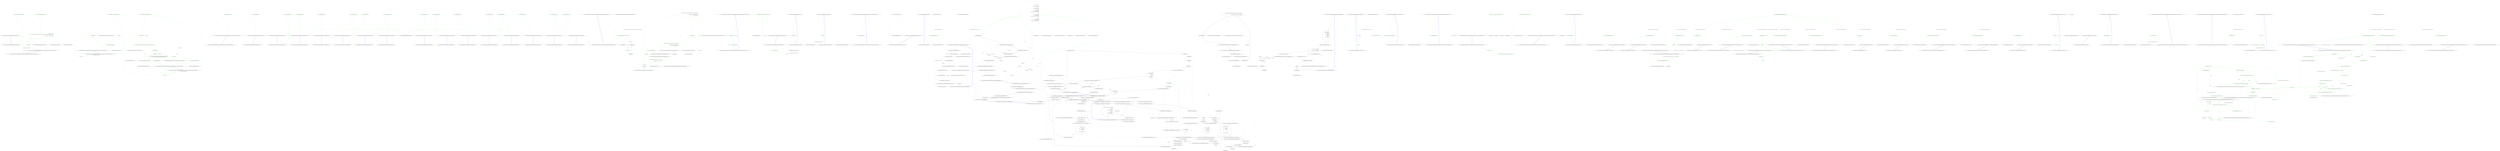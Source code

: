 digraph  {
d1 [cluster="Newtonsoft.Json.Tests.TestObjects.AttachmentReadConverter.CanConvert(System.Type)", color=green, community=0, label="0: return objectType == typeof(System.Net.Mail.Attachment);", span="35-35"];
d0 [cluster="Newtonsoft.Json.Tests.TestObjects.AttachmentReadConverter.CanConvert(System.Type)", label="Entry Newtonsoft.Json.Tests.TestObjects.AttachmentReadConverter.CanConvert(System.Type)", span="33-33"];
d2 [cluster="Newtonsoft.Json.Tests.TestObjects.AttachmentReadConverter.CanConvert(System.Type)", label="Exit Newtonsoft.Json.Tests.TestObjects.AttachmentReadConverter.CanConvert(System.Type)", span="33-33"];
d4 [cluster="Newtonsoft.Json.Tests.TestObjects.AttachmentReadConverter.ReadJson(Newtonsoft.Json.JsonReader, System.Type, object, Newtonsoft.Json.JsonSerializer)", color=green, community=0, label="0: var info = serializer.Deserialize<AttachmentInfo>(reader)", span="40-40"];
d3 [cluster="Newtonsoft.Json.Tests.TestObjects.AttachmentReadConverter.ReadJson(Newtonsoft.Json.JsonReader, System.Type, object, Newtonsoft.Json.JsonSerializer)", label="Entry Newtonsoft.Json.Tests.TestObjects.AttachmentReadConverter.ReadJson(Newtonsoft.Json.JsonReader, System.Type, object, Newtonsoft.Json.JsonSerializer)", span="38-38"];
d5 [cluster="Newtonsoft.Json.Tests.TestObjects.AttachmentReadConverter.ReadJson(Newtonsoft.Json.JsonReader, System.Type, object, Newtonsoft.Json.JsonSerializer)", color=green, community=0, label="0: var attachment = info != null\r\n                ? new System.Net.Mail.Attachment(new MemoryStream(Convert.FromBase64String(info.ContentBase64)), ''application/octet-stream'')\r\n                {\r\n                    ContentDisposition = { FileName = info.FileName }\r\n                }\r\n                : null", span="42-47"];
d8 [cluster="Newtonsoft.Json.JsonSerializer.Deserialize<T>(Newtonsoft.Json.JsonReader)", label="Entry Newtonsoft.Json.JsonSerializer.Deserialize<T>(Newtonsoft.Json.JsonReader)", span="843-843"];
d6 [cluster="Newtonsoft.Json.Tests.TestObjects.AttachmentReadConverter.ReadJson(Newtonsoft.Json.JsonReader, System.Type, object, Newtonsoft.Json.JsonSerializer)", color=green, community=0, label="0: return attachment;", span="48-48"];
d9 [cluster="System.Net.Mail.Attachment.Attachment(System.IO.Stream, string)", label="Entry System.Net.Mail.Attachment.Attachment(System.IO.Stream, string)", span="0-0"];
d10 [cluster="System.IO.MemoryStream.MemoryStream(byte[])", label="Entry System.IO.MemoryStream.MemoryStream(byte[])", span="0-0"];
d11 [cluster="System.Convert.FromBase64String(string)", label="Entry System.Convert.FromBase64String(string)", span="0-0"];
d7 [cluster="Newtonsoft.Json.Tests.TestObjects.AttachmentReadConverter.ReadJson(Newtonsoft.Json.JsonReader, System.Type, object, Newtonsoft.Json.JsonSerializer)", label="Exit Newtonsoft.Json.Tests.TestObjects.AttachmentReadConverter.ReadJson(Newtonsoft.Json.JsonReader, System.Type, object, Newtonsoft.Json.JsonSerializer)", span="38-38"];
d13 [cluster="Newtonsoft.Json.Tests.TestObjects.AttachmentReadConverter.WriteJson(Newtonsoft.Json.JsonWriter, object, Newtonsoft.Json.JsonSerializer)", color=green, community=0, label="0: throw new NotImplementedException();", span="53-53"];
d12 [cluster="Newtonsoft.Json.Tests.TestObjects.AttachmentReadConverter.WriteJson(Newtonsoft.Json.JsonWriter, object, Newtonsoft.Json.JsonSerializer)", label="Entry Newtonsoft.Json.Tests.TestObjects.AttachmentReadConverter.WriteJson(Newtonsoft.Json.JsonWriter, object, Newtonsoft.Json.JsonSerializer)", span="51-51"];
d14 [cluster="Newtonsoft.Json.Tests.TestObjects.AttachmentReadConverter.WriteJson(Newtonsoft.Json.JsonWriter, object, Newtonsoft.Json.JsonSerializer)", label="Exit Newtonsoft.Json.Tests.TestObjects.AttachmentReadConverter.WriteJson(Newtonsoft.Json.JsonWriter, object, Newtonsoft.Json.JsonSerializer)", span="51-51"];
d15 [cluster="System.NotImplementedException.NotImplementedException()", label="Entry System.NotImplementedException.NotImplementedException()", span="0-0"];
m4_0 [cluster="Newtonsoft.Json.Tests.Documentation.Examples.Serializer.SerializeSerializationBinder.KnownTypesBinder.BindToType(string, string)", file="ConvertibleId.cs", label="Entry Newtonsoft.Json.Tests.Documentation.Examples.Serializer.SerializeSerializationBinder.KnownTypesBinder.BindToType(string, string)", span="15-15"];
m4_1 [cluster="Newtonsoft.Json.Tests.Documentation.Examples.Serializer.SerializeSerializationBinder.KnownTypesBinder.BindToType(string, string)", color=green, community=0, file="ConvertibleId.cs", label="0: return KnownTypes.SingleOrDefault(t => t.Name == typeName);", span="17-17"];
m4_2 [cluster="Newtonsoft.Json.Tests.Documentation.Examples.Serializer.SerializeSerializationBinder.KnownTypesBinder.BindToType(string, string)", file="ConvertibleId.cs", label="Exit Newtonsoft.Json.Tests.Documentation.Examples.Serializer.SerializeSerializationBinder.KnownTypesBinder.BindToType(string, string)", span="15-15"];
m4_22 [cluster="Newtonsoft.Json.JsonSerializerSettings.JsonSerializerSettings()", file="ConvertibleId.cs", label="Entry Newtonsoft.Json.JsonSerializerSettings.JsonSerializerSettings()", span="245-245"];
m4_21 [cluster="Newtonsoft.Json.Tests.Documentation.Examples.Serializer.SerializeSerializationBinder.Car.Car()", file="ConvertibleId.cs", label="Entry Newtonsoft.Json.Tests.Documentation.Examples.Serializer.SerializeSerializationBinder.Car.Car()", span="27-27"];
m4_11 [cluster="Newtonsoft.Json.Tests.Documentation.Examples.Serializer.SerializeSerializationBinder.Example()", file="ConvertibleId.cs", label="Entry Newtonsoft.Json.Tests.Documentation.Examples.Serializer.SerializeSerializationBinder.Example()", span="34-34"];
m4_12 [cluster="Newtonsoft.Json.Tests.Documentation.Examples.Serializer.SerializeSerializationBinder.Example()", color=green, community=0, file="ConvertibleId.cs", label="0: KnownTypesBinder knownTypesBinder = new KnownTypesBinder\r\n        {\r\n          KnownTypes = new List<Type> {typeof (Car)}\r\n        }", span="37-40"];
m4_13 [cluster="Newtonsoft.Json.Tests.Documentation.Examples.Serializer.SerializeSerializationBinder.Example()", color=green, community=0, file="ConvertibleId.cs", label="0: Car car = new Car\r\n        {\r\n          Maker = ''Ford'',\r\n          Model = ''Explorer''\r\n        }", span="42-46"];
m4_14 [cluster="Newtonsoft.Json.Tests.Documentation.Examples.Serializer.SerializeSerializationBinder.Example()", color=green, community=0, file="ConvertibleId.cs", label="0: string json = JsonConvert.SerializeObject(car, Formatting.Indented, new JsonSerializerSettings\r\n        {\r\n          TypeNameHandling = TypeNameHandling.Objects,\r\n          Binder = knownTypesBinder\r\n        })", span="48-52"];
m4_16 [cluster="Newtonsoft.Json.Tests.Documentation.Examples.Serializer.SerializeSerializationBinder.Example()", color=green, community=0, file="ConvertibleId.cs", label="0: object newValue = JsonConvert.DeserializeObject(json, new JsonSerializerSettings\r\n        {\r\n          TypeNameHandling = TypeNameHandling.Objects,\r\n          Binder = knownTypesBinder\r\n        })", span="61-65"];
m4_15 [cluster="Newtonsoft.Json.Tests.Documentation.Examples.Serializer.SerializeSerializationBinder.Example()", color=green, community=0, file="ConvertibleId.cs", label="0: Console.WriteLine(json)", span="54-54"];
m4_17 [cluster="Newtonsoft.Json.Tests.Documentation.Examples.Serializer.SerializeSerializationBinder.Example()", color=green, community=0, file="ConvertibleId.cs", label="0: Console.WriteLine(newValue.GetType().Name)", span="67-67"];
m4_18 [cluster="Newtonsoft.Json.Tests.Documentation.Examples.Serializer.SerializeSerializationBinder.Example()", file="ConvertibleId.cs", label="Exit Newtonsoft.Json.Tests.Documentation.Examples.Serializer.SerializeSerializationBinder.Example()", span="34-34"];
m4_20 [cluster="System.Collections.Generic.List<T>.List()", file="ConvertibleId.cs", label="Entry System.Collections.Generic.List<T>.List()", span="0-0"];
m4_4 [cluster="lambda expression", file="ConvertibleId.cs", label="Entry lambda expression", span="17-17"];
m4_5 [cluster="lambda expression", color=green, community=0, file="ConvertibleId.cs", label="0: t.Name == typeName", span="17-17"];
m4_6 [cluster="lambda expression", file="ConvertibleId.cs", label="Exit lambda expression", span="17-17"];
m4_26 [cluster="object.GetType()", file="ConvertibleId.cs", label="Entry object.GetType()", span="0-0"];
m4_7 [cluster="Newtonsoft.Json.Tests.Documentation.Examples.Serializer.SerializeSerializationBinder.KnownTypesBinder.BindToName(System.Type, out string, out string)", file="ConvertibleId.cs", label="Entry Newtonsoft.Json.Tests.Documentation.Examples.Serializer.SerializeSerializationBinder.KnownTypesBinder.BindToName(System.Type, out string, out string)", span="20-20"];
m4_8 [cluster="Newtonsoft.Json.Tests.Documentation.Examples.Serializer.SerializeSerializationBinder.KnownTypesBinder.BindToName(System.Type, out string, out string)", color=green, community=0, file="ConvertibleId.cs", label="0: assemblyName = null", span="22-22"];
m4_9 [cluster="Newtonsoft.Json.Tests.Documentation.Examples.Serializer.SerializeSerializationBinder.KnownTypesBinder.BindToName(System.Type, out string, out string)", color=green, community=0, file="ConvertibleId.cs", label="0: typeName = serializedType.Name", span="23-23"];
m4_10 [cluster="Newtonsoft.Json.Tests.Documentation.Examples.Serializer.SerializeSerializationBinder.KnownTypesBinder.BindToName(System.Type, out string, out string)", file="ConvertibleId.cs", label="Exit Newtonsoft.Json.Tests.Documentation.Examples.Serializer.SerializeSerializationBinder.KnownTypesBinder.BindToName(System.Type, out string, out string)", span="20-20"];
m4_23 [cluster="Newtonsoft.Json.JsonConvert.SerializeObject(object, Newtonsoft.Json.Formatting, Newtonsoft.Json.JsonSerializerSettings)", file="ConvertibleId.cs", label="Entry Newtonsoft.Json.JsonConvert.SerializeObject(object, Newtonsoft.Json.Formatting, Newtonsoft.Json.JsonSerializerSettings)", span="766-766"];
m4_3 [cluster="Unk.SingleOrDefault", file="ConvertibleId.cs", label="Entry Unk.SingleOrDefault", span=""];
m4_24 [cluster="System.Console.WriteLine(string)", file="ConvertibleId.cs", label="Entry System.Console.WriteLine(string)", span="0-0"];
m4_25 [cluster="Newtonsoft.Json.JsonConvert.DeserializeObject(string, Newtonsoft.Json.JsonSerializerSettings)", file="ConvertibleId.cs", label="Entry Newtonsoft.Json.JsonConvert.DeserializeObject(string, Newtonsoft.Json.JsonSerializerSettings)", span="845-845"];
m4_19 [cluster="Newtonsoft.Json.Tests.Documentation.Examples.Serializer.SerializeSerializationBinder.KnownTypesBinder.KnownTypesBinder()", file="ConvertibleId.cs", label="Entry Newtonsoft.Json.Tests.Documentation.Examples.Serializer.SerializeSerializationBinder.KnownTypesBinder.KnownTypesBinder()", span="11-11"];
m4_27 [file="ConvertibleId.cs", label="Newtonsoft.Json.Tests.Documentation.Examples.Serializer.SerializeSerializationBinder.KnownTypesBinder", span=""];
m4_28 [file="ConvertibleId.cs", label=string, span=""];
m5_48 [cluster="System.Exception.Exception(string)", file="ConvertibleInt.cs", label="Entry System.Exception.Exception(string)", span="0-0"];
m5_16 [cluster="Newtonsoft.Json.Tests.TestObjects.ConvertibleInt.ToDateTime(System.IFormatProvider)", file="ConvertibleInt.cs", label="Entry Newtonsoft.Json.Tests.TestObjects.ConvertibleInt.ToDateTime(System.IFormatProvider)", span="59-59"];
m5_17 [cluster="Newtonsoft.Json.Tests.TestObjects.ConvertibleInt.ToDateTime(System.IFormatProvider)", color=green, community=0, file="ConvertibleInt.cs", label="0: throw new NotImplementedException();", span="61-61"];
m5_18 [cluster="Newtonsoft.Json.Tests.TestObjects.ConvertibleInt.ToDateTime(System.IFormatProvider)", file="ConvertibleInt.cs", label="Exit Newtonsoft.Json.Tests.TestObjects.ConvertibleInt.ToDateTime(System.IFormatProvider)", span="59-59"];
m5_52 [cluster="Newtonsoft.Json.Tests.TestObjects.ConvertibleInt.ToUInt32(System.IFormatProvider)", file="ConvertibleInt.cs", label="Entry Newtonsoft.Json.Tests.TestObjects.ConvertibleInt.ToUInt32(System.IFormatProvider)", span="119-119"];
m5_53 [cluster="Newtonsoft.Json.Tests.TestObjects.ConvertibleInt.ToUInt32(System.IFormatProvider)", color=green, community=0, file="ConvertibleInt.cs", label="0: throw new NotImplementedException();", span="121-121"];
m5_54 [cluster="Newtonsoft.Json.Tests.TestObjects.ConvertibleInt.ToUInt32(System.IFormatProvider)", file="ConvertibleInt.cs", label="Exit Newtonsoft.Json.Tests.TestObjects.ConvertibleInt.ToUInt32(System.IFormatProvider)", span="119-119"];
m5_19 [cluster="Newtonsoft.Json.Tests.TestObjects.ConvertibleInt.ToDecimal(System.IFormatProvider)", file="ConvertibleInt.cs", label="Entry Newtonsoft.Json.Tests.TestObjects.ConvertibleInt.ToDecimal(System.IFormatProvider)", span="64-64"];
m5_20 [cluster="Newtonsoft.Json.Tests.TestObjects.ConvertibleInt.ToDecimal(System.IFormatProvider)", color=green, community=0, file="ConvertibleInt.cs", label="0: throw new NotImplementedException();", span="66-66"];
m5_21 [cluster="Newtonsoft.Json.Tests.TestObjects.ConvertibleInt.ToDecimal(System.IFormatProvider)", file="ConvertibleInt.cs", label="Exit Newtonsoft.Json.Tests.TestObjects.ConvertibleInt.ToDecimal(System.IFormatProvider)", span="64-64"];
m5_49 [cluster="Newtonsoft.Json.Tests.TestObjects.ConvertibleInt.ToUInt16(System.IFormatProvider)", file="ConvertibleInt.cs", label="Entry Newtonsoft.Json.Tests.TestObjects.ConvertibleInt.ToUInt16(System.IFormatProvider)", span="114-114"];
m5_50 [cluster="Newtonsoft.Json.Tests.TestObjects.ConvertibleInt.ToUInt16(System.IFormatProvider)", color=green, community=0, file="ConvertibleInt.cs", label="0: throw new NotImplementedException();", span="116-116"];
m5_51 [cluster="Newtonsoft.Json.Tests.TestObjects.ConvertibleInt.ToUInt16(System.IFormatProvider)", file="ConvertibleInt.cs", label="Exit Newtonsoft.Json.Tests.TestObjects.ConvertibleInt.ToUInt16(System.IFormatProvider)", span="114-114"];
m5_43 [cluster="Newtonsoft.Json.Tests.TestObjects.ConvertibleInt.ToType(System.Type, System.IFormatProvider)", file="ConvertibleInt.cs", label="Entry Newtonsoft.Json.Tests.TestObjects.ConvertibleInt.ToType(System.Type, System.IFormatProvider)", span="104-104"];
m5_44 [cluster="Newtonsoft.Json.Tests.TestObjects.ConvertibleInt.ToType(System.Type, System.IFormatProvider)", color=green, community=0, file="ConvertibleInt.cs", label="0: conversionType == typeof(int)", span="106-106"];
m5_45 [cluster="Newtonsoft.Json.Tests.TestObjects.ConvertibleInt.ToType(System.Type, System.IFormatProvider)", color=green, community=0, file="ConvertibleInt.cs", label="0: return _value;", span="108-108"];
m5_46 [cluster="Newtonsoft.Json.Tests.TestObjects.ConvertibleInt.ToType(System.Type, System.IFormatProvider)", color=green, community=0, file="ConvertibleInt.cs", label="0: throw new Exception(''Type not supported: '' + conversionType.FullName);", span="111-111"];
m5_47 [cluster="Newtonsoft.Json.Tests.TestObjects.ConvertibleInt.ToType(System.Type, System.IFormatProvider)", file="ConvertibleInt.cs", label="Exit Newtonsoft.Json.Tests.TestObjects.ConvertibleInt.ToType(System.Type, System.IFormatProvider)", span="104-104"];
m5_37 [cluster="Newtonsoft.Json.Tests.TestObjects.ConvertibleInt.ToSingle(System.IFormatProvider)", file="ConvertibleInt.cs", label="Entry Newtonsoft.Json.Tests.TestObjects.ConvertibleInt.ToSingle(System.IFormatProvider)", span="94-94"];
m5_38 [cluster="Newtonsoft.Json.Tests.TestObjects.ConvertibleInt.ToSingle(System.IFormatProvider)", color=green, community=0, file="ConvertibleInt.cs", label="0: throw new NotImplementedException();", span="96-96"];
m5_39 [cluster="Newtonsoft.Json.Tests.TestObjects.ConvertibleInt.ToSingle(System.IFormatProvider)", file="ConvertibleInt.cs", label="Exit Newtonsoft.Json.Tests.TestObjects.ConvertibleInt.ToSingle(System.IFormatProvider)", span="94-94"];
m5_3 [cluster="Newtonsoft.Json.Tests.TestObjects.ConvertibleInt.GetTypeCode()", file="ConvertibleInt.cs", label="Entry Newtonsoft.Json.Tests.TestObjects.ConvertibleInt.GetTypeCode()", span="39-39"];
m5_4 [cluster="Newtonsoft.Json.Tests.TestObjects.ConvertibleInt.GetTypeCode()", color=green, community=0, file="ConvertibleInt.cs", label="0: return TypeCode.Int32;", span="41-41"];
m5_5 [cluster="Newtonsoft.Json.Tests.TestObjects.ConvertibleInt.GetTypeCode()", file="ConvertibleInt.cs", label="Exit Newtonsoft.Json.Tests.TestObjects.ConvertibleInt.GetTypeCode()", span="39-39"];
m5_22 [cluster="Newtonsoft.Json.Tests.TestObjects.ConvertibleInt.ToDouble(System.IFormatProvider)", file="ConvertibleInt.cs", label="Entry Newtonsoft.Json.Tests.TestObjects.ConvertibleInt.ToDouble(System.IFormatProvider)", span="69-69"];
m5_23 [cluster="Newtonsoft.Json.Tests.TestObjects.ConvertibleInt.ToDouble(System.IFormatProvider)", color=green, community=0, file="ConvertibleInt.cs", label="0: throw new NotImplementedException();", span="71-71"];
m5_24 [cluster="Newtonsoft.Json.Tests.TestObjects.ConvertibleInt.ToDouble(System.IFormatProvider)", file="ConvertibleInt.cs", label="Exit Newtonsoft.Json.Tests.TestObjects.ConvertibleInt.ToDouble(System.IFormatProvider)", span="69-69"];
m5_31 [cluster="Newtonsoft.Json.Tests.TestObjects.ConvertibleInt.ToInt64(System.IFormatProvider)", file="ConvertibleInt.cs", label="Entry Newtonsoft.Json.Tests.TestObjects.ConvertibleInt.ToInt64(System.IFormatProvider)", span="84-84"];
m5_32 [cluster="Newtonsoft.Json.Tests.TestObjects.ConvertibleInt.ToInt64(System.IFormatProvider)", color=green, community=0, file="ConvertibleInt.cs", label="0: throw new NotImplementedException();", span="86-86"];
m5_33 [cluster="Newtonsoft.Json.Tests.TestObjects.ConvertibleInt.ToInt64(System.IFormatProvider)", file="ConvertibleInt.cs", label="Exit Newtonsoft.Json.Tests.TestObjects.ConvertibleInt.ToInt64(System.IFormatProvider)", span="84-84"];
m5_6 [cluster="Newtonsoft.Json.Tests.TestObjects.ConvertibleInt.ToBoolean(System.IFormatProvider)", file="ConvertibleInt.cs", label="Entry Newtonsoft.Json.Tests.TestObjects.ConvertibleInt.ToBoolean(System.IFormatProvider)", span="44-44"];
m5_7 [cluster="Newtonsoft.Json.Tests.TestObjects.ConvertibleInt.ToBoolean(System.IFormatProvider)", color=green, community=0, file="ConvertibleInt.cs", label="0: throw new NotImplementedException();", span="46-46"];
m5_8 [cluster="Newtonsoft.Json.Tests.TestObjects.ConvertibleInt.ToBoolean(System.IFormatProvider)", file="ConvertibleInt.cs", label="Exit Newtonsoft.Json.Tests.TestObjects.ConvertibleInt.ToBoolean(System.IFormatProvider)", span="44-44"];
m5_25 [cluster="Newtonsoft.Json.Tests.TestObjects.ConvertibleInt.ToInt16(System.IFormatProvider)", file="ConvertibleInt.cs", label="Entry Newtonsoft.Json.Tests.TestObjects.ConvertibleInt.ToInt16(System.IFormatProvider)", span="74-74"];
m5_26 [cluster="Newtonsoft.Json.Tests.TestObjects.ConvertibleInt.ToInt16(System.IFormatProvider)", color=green, community=0, file="ConvertibleInt.cs", label="0: throw new NotImplementedException();", span="76-76"];
m5_27 [cluster="Newtonsoft.Json.Tests.TestObjects.ConvertibleInt.ToInt16(System.IFormatProvider)", file="ConvertibleInt.cs", label="Exit Newtonsoft.Json.Tests.TestObjects.ConvertibleInt.ToInt16(System.IFormatProvider)", span="74-74"];
m5_40 [cluster="Newtonsoft.Json.Tests.TestObjects.ConvertibleInt.ToString(System.IFormatProvider)", file="ConvertibleInt.cs", label="Entry Newtonsoft.Json.Tests.TestObjects.ConvertibleInt.ToString(System.IFormatProvider)", span="99-99"];
m5_41 [cluster="Newtonsoft.Json.Tests.TestObjects.ConvertibleInt.ToString(System.IFormatProvider)", color=green, community=0, file="ConvertibleInt.cs", label="0: throw new NotImplementedException();", span="101-101"];
m5_42 [cluster="Newtonsoft.Json.Tests.TestObjects.ConvertibleInt.ToString(System.IFormatProvider)", file="ConvertibleInt.cs", label="Exit Newtonsoft.Json.Tests.TestObjects.ConvertibleInt.ToString(System.IFormatProvider)", span="99-99"];
m5_28 [cluster="Newtonsoft.Json.Tests.TestObjects.ConvertibleInt.ToInt32(System.IFormatProvider)", file="ConvertibleInt.cs", label="Entry Newtonsoft.Json.Tests.TestObjects.ConvertibleInt.ToInt32(System.IFormatProvider)", span="79-79"];
m5_29 [cluster="Newtonsoft.Json.Tests.TestObjects.ConvertibleInt.ToInt32(System.IFormatProvider)", color=green, community=0, file="ConvertibleInt.cs", label="0: throw new NotImplementedException();", span="81-81"];
m5_30 [cluster="Newtonsoft.Json.Tests.TestObjects.ConvertibleInt.ToInt32(System.IFormatProvider)", file="ConvertibleInt.cs", label="Exit Newtonsoft.Json.Tests.TestObjects.ConvertibleInt.ToInt32(System.IFormatProvider)", span="79-79"];
m5_34 [cluster="Newtonsoft.Json.Tests.TestObjects.ConvertibleInt.ToSByte(System.IFormatProvider)", file="ConvertibleInt.cs", label="Entry Newtonsoft.Json.Tests.TestObjects.ConvertibleInt.ToSByte(System.IFormatProvider)", span="89-89"];
m5_35 [cluster="Newtonsoft.Json.Tests.TestObjects.ConvertibleInt.ToSByte(System.IFormatProvider)", color=green, community=0, file="ConvertibleInt.cs", label="0: throw new NotImplementedException();", span="91-91"];
m5_36 [cluster="Newtonsoft.Json.Tests.TestObjects.ConvertibleInt.ToSByte(System.IFormatProvider)", file="ConvertibleInt.cs", label="Exit Newtonsoft.Json.Tests.TestObjects.ConvertibleInt.ToSByte(System.IFormatProvider)", span="89-89"];
m5_55 [cluster="Newtonsoft.Json.Tests.TestObjects.ConvertibleInt.ToUInt64(System.IFormatProvider)", file="ConvertibleInt.cs", label="Entry Newtonsoft.Json.Tests.TestObjects.ConvertibleInt.ToUInt64(System.IFormatProvider)", span="124-124"];
m5_56 [cluster="Newtonsoft.Json.Tests.TestObjects.ConvertibleInt.ToUInt64(System.IFormatProvider)", color=green, community=0, file="ConvertibleInt.cs", label="0: throw new NotImplementedException();", span="126-126"];
m5_57 [cluster="Newtonsoft.Json.Tests.TestObjects.ConvertibleInt.ToUInt64(System.IFormatProvider)", file="ConvertibleInt.cs", label="Exit Newtonsoft.Json.Tests.TestObjects.ConvertibleInt.ToUInt64(System.IFormatProvider)", span="124-124"];
m5_10 [cluster="Newtonsoft.Json.Tests.TestObjects.ConvertibleInt.ToByte(System.IFormatProvider)", file="ConvertibleInt.cs", label="Entry Newtonsoft.Json.Tests.TestObjects.ConvertibleInt.ToByte(System.IFormatProvider)", span="49-49"];
m5_11 [cluster="Newtonsoft.Json.Tests.TestObjects.ConvertibleInt.ToByte(System.IFormatProvider)", color=green, community=0, file="ConvertibleInt.cs", label="0: throw new NotImplementedException();", span="51-51"];
m5_12 [cluster="Newtonsoft.Json.Tests.TestObjects.ConvertibleInt.ToByte(System.IFormatProvider)", file="ConvertibleInt.cs", label="Exit Newtonsoft.Json.Tests.TestObjects.ConvertibleInt.ToByte(System.IFormatProvider)", span="49-49"];
m5_13 [cluster="Newtonsoft.Json.Tests.TestObjects.ConvertibleInt.ToChar(System.IFormatProvider)", file="ConvertibleInt.cs", label="Entry Newtonsoft.Json.Tests.TestObjects.ConvertibleInt.ToChar(System.IFormatProvider)", span="54-54"];
m5_14 [cluster="Newtonsoft.Json.Tests.TestObjects.ConvertibleInt.ToChar(System.IFormatProvider)", color=green, community=0, file="ConvertibleInt.cs", label="0: throw new NotImplementedException();", span="56-56"];
m5_15 [cluster="Newtonsoft.Json.Tests.TestObjects.ConvertibleInt.ToChar(System.IFormatProvider)", file="ConvertibleInt.cs", label="Exit Newtonsoft.Json.Tests.TestObjects.ConvertibleInt.ToChar(System.IFormatProvider)", span="54-54"];
m5_0 [cluster="Newtonsoft.Json.Tests.TestObjects.ConvertibleInt.ConvertibleInt(int)", file="ConvertibleInt.cs", label="Entry Newtonsoft.Json.Tests.TestObjects.ConvertibleInt.ConvertibleInt(int)", span="34-34"];
m5_1 [cluster="Newtonsoft.Json.Tests.TestObjects.ConvertibleInt.ConvertibleInt(int)", color=green, community=0, file="ConvertibleInt.cs", label="0: _value = value", span="36-36"];
m5_2 [cluster="Newtonsoft.Json.Tests.TestObjects.ConvertibleInt.ConvertibleInt(int)", file="ConvertibleInt.cs", label="Exit Newtonsoft.Json.Tests.TestObjects.ConvertibleInt.ConvertibleInt(int)", span="34-34"];
m5_58 [file="ConvertibleInt.cs", label="out Newtonsoft.Json.Tests.TestObjects.ConvertibleInt", span=""];
m5_59 [file="ConvertibleInt.cs", label="Newtonsoft.Json.Tests.TestObjects.ConvertibleInt", span=""];
m11_11 [cluster="System.Text.Encoding.GetEncoding(string)", file="EncodingReadConverter.cs", label="Entry System.Text.Encoding.GetEncoding(string)", span="0-0"];
m11_12 [cluster="Newtonsoft.Json.Tests.TestObjects.EncodingReadConverter.WriteJson(Newtonsoft.Json.JsonWriter, object, Newtonsoft.Json.JsonSerializer)", file="EncodingReadConverter.cs", label="Entry Newtonsoft.Json.Tests.TestObjects.EncodingReadConverter.WriteJson(Newtonsoft.Json.JsonWriter, object, Newtonsoft.Json.JsonSerializer)", span="49-49"];
m11_13 [cluster="Newtonsoft.Json.Tests.TestObjects.EncodingReadConverter.WriteJson(Newtonsoft.Json.JsonWriter, object, Newtonsoft.Json.JsonSerializer)", color=green, community=0, file="EncodingReadConverter.cs", label="0: throw new NotImplementedException();", span="51-51"];
m11_14 [cluster="Newtonsoft.Json.Tests.TestObjects.EncodingReadConverter.WriteJson(Newtonsoft.Json.JsonWriter, object, Newtonsoft.Json.JsonSerializer)", file="EncodingReadConverter.cs", label="Exit Newtonsoft.Json.Tests.TestObjects.EncodingReadConverter.WriteJson(Newtonsoft.Json.JsonWriter, object, Newtonsoft.Json.JsonSerializer)", span="49-49"];
m11_3 [cluster="System.Type.IsAssignableFrom(System.Type)", file="EncodingReadConverter.cs", label="Entry System.Type.IsAssignableFrom(System.Type)", span="0-0"];
m11_0 [cluster="Newtonsoft.Json.Tests.TestObjects.EncodingReadConverter.CanConvert(System.Type)", file="EncodingReadConverter.cs", label="Entry Newtonsoft.Json.Tests.TestObjects.EncodingReadConverter.CanConvert(System.Type)", span="33-33"];
m11_1 [cluster="Newtonsoft.Json.Tests.TestObjects.EncodingReadConverter.CanConvert(System.Type)", color=green, community=0, file="EncodingReadConverter.cs", label="0: return typeof(Encoding).IsAssignableFrom(objectType);", span="35-35"];
m11_2 [cluster="Newtonsoft.Json.Tests.TestObjects.EncodingReadConverter.CanConvert(System.Type)", file="EncodingReadConverter.cs", label="Exit Newtonsoft.Json.Tests.TestObjects.EncodingReadConverter.CanConvert(System.Type)", span="33-33"];
m11_15 [cluster="System.NotImplementedException.NotImplementedException()", file="EncodingReadConverter.cs", label="Entry System.NotImplementedException.NotImplementedException()", span="0-0"];
m11_4 [cluster="Newtonsoft.Json.Tests.TestObjects.EncodingReadConverter.ReadJson(Newtonsoft.Json.JsonReader, System.Type, object, Newtonsoft.Json.JsonSerializer)", file="EncodingReadConverter.cs", label="Entry Newtonsoft.Json.Tests.TestObjects.EncodingReadConverter.ReadJson(Newtonsoft.Json.JsonReader, System.Type, object, Newtonsoft.Json.JsonSerializer)", span="38-38"];
m11_5 [cluster="Newtonsoft.Json.Tests.TestObjects.EncodingReadConverter.ReadJson(Newtonsoft.Json.JsonReader, System.Type, object, Newtonsoft.Json.JsonSerializer)", color=green, community=0, file="EncodingReadConverter.cs", label="0: var encodingName = serializer.Deserialize<string>(reader)", span="40-40"];
m11_6 [cluster="Newtonsoft.Json.Tests.TestObjects.EncodingReadConverter.ReadJson(Newtonsoft.Json.JsonReader, System.Type, object, Newtonsoft.Json.JsonSerializer)", color=green, community=0, file="EncodingReadConverter.cs", label="0: encodingName == null", span="41-41"];
m11_8 [cluster="Newtonsoft.Json.Tests.TestObjects.EncodingReadConverter.ReadJson(Newtonsoft.Json.JsonReader, System.Type, object, Newtonsoft.Json.JsonSerializer)", color=green, community=0, file="EncodingReadConverter.cs", label="0: return Encoding.GetEncoding(encodingName);", span="46-46"];
m11_7 [cluster="Newtonsoft.Json.Tests.TestObjects.EncodingReadConverter.ReadJson(Newtonsoft.Json.JsonReader, System.Type, object, Newtonsoft.Json.JsonSerializer)", color=green, community=0, file="EncodingReadConverter.cs", label="0: return null;", span="43-43"];
m11_9 [cluster="Newtonsoft.Json.Tests.TestObjects.EncodingReadConverter.ReadJson(Newtonsoft.Json.JsonReader, System.Type, object, Newtonsoft.Json.JsonSerializer)", file="EncodingReadConverter.cs", label="Exit Newtonsoft.Json.Tests.TestObjects.EncodingReadConverter.ReadJson(Newtonsoft.Json.JsonReader, System.Type, object, Newtonsoft.Json.JsonSerializer)", span="38-38"];
m12_0 [cluster="Newtonsoft.Json.Tests.TestObjects.FaqItem.FaqItem()", file="FaqItem.cs", label="Entry Newtonsoft.Json.Tests.TestObjects.FaqItem.FaqItem()", span="39-39"];
m12_1 [cluster="Newtonsoft.Json.Tests.TestObjects.FaqItem.FaqItem()", color=green, community=0, file="FaqItem.cs", label="0: this.Sections = new HashSet<FaqSection>()", span="41-41"];
m12_2 [cluster="Newtonsoft.Json.Tests.TestObjects.FaqItem.FaqItem()", file="FaqItem.cs", label="Exit Newtonsoft.Json.Tests.TestObjects.FaqItem.FaqItem()", span="39-39"];
m12_3 [cluster="System.Collections.Generic.HashSet<T>.HashSet()", file="FaqItem.cs", label="Entry System.Collections.Generic.HashSet<T>.HashSet()", span="0-0"];
m12_4 [file="FaqItem.cs", label="Newtonsoft.Json.Tests.TestObjects.FaqItem", span=""];
m14_34 [cluster="Newtonsoft.Json.Tests.Serialization.Baz1.Baz1()", file="JsonConverter.cs", label="Entry Newtonsoft.Json.Tests.Serialization.Baz1.Baz1()", span="540-540"];
m14_7 [cluster="Newtonsoft.Json.Tests.Serialization.ShouldSerializeTests.B.B()", file="JsonConverter.cs", label="Entry Newtonsoft.Json.Tests.Serialization.ShouldSerializeTests.B.B()", span="52-52"];
m14_31 [cluster="System.Guid.NewGuid()", file="JsonConverter.cs", label="Entry System.Guid.NewGuid()", span="0-0"];
m14_9 [cluster="Unk.AreEqual", file="JsonConverter.cs", label="Entry Unk.AreEqual", span=""];
m14_72 [cluster="Newtonsoft.Json.Tests.Serialization.ShouldSerializeTests.ShouldSerializeExample()", file="JsonConverter.cs", label="Entry Newtonsoft.Json.Tests.Serialization.ShouldSerializeTests.ShouldSerializeExample()", span="167-167"];
m14_80 [cluster="Newtonsoft.Json.Tests.Serialization.ShouldSerializeTests.ShouldSerializeExample()", file="JsonConverter.cs", label="StringAssert.AreEqual(@''[\r\n  {\r\n    ''''Name'''': ''''Joe Employee'''',\r\n    ''''Manager'''': {\r\n      ''''Name'''': ''''Mike Manager''''\r\n    }\r\n  },\r\n  {\r\n    ''''Name'''': ''''Mike Manager''''\r\n  }\r\n]'', json)", span="190-200"];
m14_79 [cluster="Newtonsoft.Json.Tests.Serialization.ShouldSerializeTests.ShouldSerializeExample()", file="JsonConverter.cs", label="string json = JsonConvert.SerializeObject(new[] { joe, mike }, Formatting.Indented)", span="177-177"];
m14_73 [cluster="Newtonsoft.Json.Tests.Serialization.ShouldSerializeTests.ShouldSerializeExample()", file="JsonConverter.cs", label="Employee joe = new Employee()", span="169-169"];
m14_75 [cluster="Newtonsoft.Json.Tests.Serialization.ShouldSerializeTests.ShouldSerializeExample()", file="JsonConverter.cs", label="Employee mike = new Employee()", span="171-171"];
m14_78 [cluster="Newtonsoft.Json.Tests.Serialization.ShouldSerializeTests.ShouldSerializeExample()", file="JsonConverter.cs", label="mike.Manager = mike", span="175-175"];
m14_74 [cluster="Newtonsoft.Json.Tests.Serialization.ShouldSerializeTests.ShouldSerializeExample()", file="JsonConverter.cs", label="joe.Name = ''Joe Employee''", span="170-170"];
m14_77 [cluster="Newtonsoft.Json.Tests.Serialization.ShouldSerializeTests.ShouldSerializeExample()", file="JsonConverter.cs", label="joe.Manager = mike", span="174-174"];
m14_76 [cluster="Newtonsoft.Json.Tests.Serialization.ShouldSerializeTests.ShouldSerializeExample()", file="JsonConverter.cs", label="mike.Name = ''Mike Manager''", span="172-172"];
m14_81 [cluster="Newtonsoft.Json.Tests.Serialization.ShouldSerializeTests.ShouldSerializeExample()", file="JsonConverter.cs", label="Exit Newtonsoft.Json.Tests.Serialization.ShouldSerializeTests.ShouldSerializeExample()", span="167-167"];
m14_113 [cluster="Unk.IsNull", file="JsonConverter.cs", label="Entry Unk.IsNull", span=""];
m14_8 [cluster="Newtonsoft.Json.JsonConvert.SerializeObject(object)", file="JsonConverter.cs", label="Entry Newtonsoft.Json.JsonConvert.SerializeObject(object)", span="512-512"];
m14_0 [cluster="Newtonsoft.Json.Tests.Documentation.Examples.Xml.ConvertXmlToJson.Example()", file="JsonConverter.cs", label="Entry Newtonsoft.Json.Tests.Documentation.Examples.Xml.ConvertXmlToJson.Example()", span="10-10"];
m14_1 [cluster="Newtonsoft.Json.Tests.Documentation.Examples.Xml.ConvertXmlToJson.Example()", file="JsonConverter.cs", label="string xml = @''<?xml version='1.0' standalone='no'?>\r\n      <root>\r\n        <person id='1'>\r\n        <name>Alan</name>\r\n        <url>http://www.google.com</url>\r\n        </person>\r\n        <person id='2'>\r\n        <name>Louis</name>\r\n        <url>http://www.yahoo.com</url>\r\n        </person>\r\n      </root>''", span="13-23"];
m14_2 [cluster="Newtonsoft.Json.Tests.Documentation.Examples.Xml.ConvertXmlToJson.Example()", file="JsonConverter.cs", label="XmlDocument doc = new XmlDocument()", span="25-25"];
m14_3 [cluster="Newtonsoft.Json.Tests.Serialization.ShouldSerializeTests.VirtualShouldSerializeSimple()", file="JsonConverter.cs", label="Entry Newtonsoft.Json.Tests.Serialization.ShouldSerializeTests.VirtualShouldSerializeSimple()", span="62-62"];
m14_4 [cluster="Newtonsoft.Json.Tests.Serialization.ShouldSerializeTests.VirtualShouldSerializeSimple()", file="JsonConverter.cs", label="string json = JsonConvert.SerializeObject(new B())", span="64-64"];
m14_5 [cluster="Newtonsoft.Json.Tests.Serialization.ShouldSerializeTests.VirtualShouldSerializeSimple()", file="JsonConverter.cs", label="Assert.AreEqual(''{}'', json)", span="66-66"];
m14_6 [cluster="Newtonsoft.Json.Tests.Serialization.ShouldSerializeTests.VirtualShouldSerializeSimple()", file="JsonConverter.cs", label="Exit Newtonsoft.Json.Tests.Serialization.ShouldSerializeTests.VirtualShouldSerializeSimple()", span="62-62"];
m14_33 [cluster="Newtonsoft.Json.Tests.Serialization.Bar1.Bar1()", file="JsonConverter.cs", label="Entry Newtonsoft.Json.Tests.Serialization.Bar1.Bar1()", span="500-500"];
m14_83 [cluster="Newtonsoft.Json.Tests.Serialization.ShouldSerializeTests.SpecifiedTest()", file="JsonConverter.cs", label="Entry Newtonsoft.Json.Tests.Serialization.ShouldSerializeTests.SpecifiedTest()", span="204-204"];
m14_89 [cluster="Newtonsoft.Json.Tests.Serialization.ShouldSerializeTests.SpecifiedTest()", file="JsonConverter.cs", label="StringAssert.AreEqual(@''{\r\n  ''''Age'''': 27\r\n}'', json)", span="213-215"];
m14_102 [cluster="Newtonsoft.Json.Tests.Serialization.ShouldSerializeTests.SpecifiedTest()", file="JsonConverter.cs", label="StringAssert.AreEqual(@''{\r\n  ''''Name'''': ''''James'''',\r\n  ''''Age'''': 27,\r\n  ''''Weight'''': 0,\r\n  ''''Height'''': 0,\r\n  ''''FavoriteNumber'''': 23\r\n}'', json)", span="231-237"];
m14_96 [cluster="Newtonsoft.Json.Tests.Serialization.ShouldSerializeTests.SpecifiedTest()", file="JsonConverter.cs", label="Assert.AreEqual(27, deserialized.Age)", span="223-223"];
m14_104 [cluster="Newtonsoft.Json.Tests.Serialization.ShouldSerializeTests.SpecifiedTest()", file="JsonConverter.cs", label="Assert.AreEqual(''James'', deserialized.Name)", span="240-240"];
m14_109 [cluster="Newtonsoft.Json.Tests.Serialization.ShouldSerializeTests.SpecifiedTest()", file="JsonConverter.cs", label="Assert.AreEqual(27, deserialized.Age)", span="245-245"];
m14_110 [cluster="Newtonsoft.Json.Tests.Serialization.ShouldSerializeTests.SpecifiedTest()", file="JsonConverter.cs", label="Assert.AreEqual(23, deserialized.FavoriteNumber)", span="246-246"];
m14_88 [cluster="Newtonsoft.Json.Tests.Serialization.ShouldSerializeTests.SpecifiedTest()", file="JsonConverter.cs", label="string json = JsonConvert.SerializeObject(c, Formatting.Indented)", span="211-211"];
m14_101 [cluster="Newtonsoft.Json.Tests.Serialization.ShouldSerializeTests.SpecifiedTest()", file="JsonConverter.cs", label="json = JsonConvert.SerializeObject(c, Formatting.Indented)", span="229-229"];
m14_90 [cluster="Newtonsoft.Json.Tests.Serialization.ShouldSerializeTests.SpecifiedTest()", file="JsonConverter.cs", label="SpecifiedTestClass deserialized = JsonConvert.DeserializeObject<SpecifiedTestClass>(json)", span="217-217"];
m14_103 [cluster="Newtonsoft.Json.Tests.Serialization.ShouldSerializeTests.SpecifiedTest()", file="JsonConverter.cs", label="deserialized = JsonConvert.DeserializeObject<SpecifiedTestClass>(json)", span="239-239"];
m14_95 [cluster="Newtonsoft.Json.Tests.Serialization.ShouldSerializeTests.SpecifiedTest()", file="JsonConverter.cs", label="Assert.IsFalse(deserialized.FavoriteNumberSpecified)", span="222-222"];
m14_97 [cluster="Newtonsoft.Json.Tests.Serialization.ShouldSerializeTests.SpecifiedTest()", file="JsonConverter.cs", label="c.NameSpecified = true", span="225-225"];
m14_105 [cluster="Newtonsoft.Json.Tests.Serialization.ShouldSerializeTests.SpecifiedTest()", file="JsonConverter.cs", label="Assert.IsTrue(deserialized.NameSpecified)", span="241-241"];
m14_108 [cluster="Newtonsoft.Json.Tests.Serialization.ShouldSerializeTests.SpecifiedTest()", file="JsonConverter.cs", label="Assert.IsTrue(deserialized.FavoriteNumberSpecified)", span="244-244"];
m14_84 [cluster="Newtonsoft.Json.Tests.Serialization.ShouldSerializeTests.SpecifiedTest()", file="JsonConverter.cs", label="SpecifiedTestClass c = new SpecifiedTestClass()", span="206-206"];
m14_87 [cluster="Newtonsoft.Json.Tests.Serialization.ShouldSerializeTests.SpecifiedTest()", file="JsonConverter.cs", label="c.NameSpecified = false", span="209-209"];
m14_100 [cluster="Newtonsoft.Json.Tests.Serialization.ShouldSerializeTests.SpecifiedTest()", file="JsonConverter.cs", label="c.FavoriteNumber = 23", span="228-228"];
m14_91 [cluster="Newtonsoft.Json.Tests.Serialization.ShouldSerializeTests.SpecifiedTest()", file="JsonConverter.cs", label="Assert.IsNull(deserialized.Name)", span="218-218"];
m14_92 [cluster="Newtonsoft.Json.Tests.Serialization.ShouldSerializeTests.SpecifiedTest()", file="JsonConverter.cs", label="Assert.IsFalse(deserialized.NameSpecified)", span="219-219"];
m14_93 [cluster="Newtonsoft.Json.Tests.Serialization.ShouldSerializeTests.SpecifiedTest()", file="JsonConverter.cs", label="Assert.IsFalse(deserialized.WeightSpecified)", span="220-220"];
m14_94 [cluster="Newtonsoft.Json.Tests.Serialization.ShouldSerializeTests.SpecifiedTest()", file="JsonConverter.cs", label="Assert.IsFalse(deserialized.HeightSpecified)", span="221-221"];
m14_106 [cluster="Newtonsoft.Json.Tests.Serialization.ShouldSerializeTests.SpecifiedTest()", file="JsonConverter.cs", label="Assert.IsTrue(deserialized.WeightSpecified)", span="242-242"];
m14_107 [cluster="Newtonsoft.Json.Tests.Serialization.ShouldSerializeTests.SpecifiedTest()", file="JsonConverter.cs", label="Assert.IsTrue(deserialized.HeightSpecified)", span="243-243"];
m14_98 [cluster="Newtonsoft.Json.Tests.Serialization.ShouldSerializeTests.SpecifiedTest()", file="JsonConverter.cs", label="c.WeightSpecified = true", span="226-226"];
m14_85 [cluster="Newtonsoft.Json.Tests.Serialization.ShouldSerializeTests.SpecifiedTest()", file="JsonConverter.cs", label="c.Name = ''James''", span="207-207"];
m14_86 [cluster="Newtonsoft.Json.Tests.Serialization.ShouldSerializeTests.SpecifiedTest()", file="JsonConverter.cs", label="c.Age = 27", span="208-208"];
m14_99 [cluster="Newtonsoft.Json.Tests.Serialization.ShouldSerializeTests.SpecifiedTest()", file="JsonConverter.cs", label="c.HeightSpecified = true", span="227-227"];
m14_111 [cluster="Newtonsoft.Json.Tests.Serialization.ShouldSerializeTests.SpecifiedTest()", file="JsonConverter.cs", label="Exit Newtonsoft.Json.Tests.Serialization.ShouldSerializeTests.SpecifiedTest()", span="204-204"];
m14_115 [cluster="Unk.IsTrue", file="JsonConverter.cs", label="Entry Unk.IsTrue", span=""];
m14_50 [cluster="Newtonsoft.Json.Serialization.MemoryTraceWriter.MemoryTraceWriter()", file="JsonConverter.cs", label="Entry Newtonsoft.Json.Serialization.MemoryTraceWriter.MemoryTraceWriter()", span="29-29"];
m14_49 [cluster="Newtonsoft.Json.JsonSerializer.CreateDefault()", file="JsonConverter.cs", label="Entry Newtonsoft.Json.JsonSerializer.CreateDefault()", span="509-509"];
m14_82 [cluster="Newtonsoft.Json.Tests.Serialization.ShouldSerializeTests.Employee.Employee()", file="JsonConverter.cs", label="Entry Newtonsoft.Json.Tests.Serialization.ShouldSerializeTests.Employee.Employee()", span="388-388"];
m14_52 [cluster="System.IO.StringWriter.StringWriter(System.Text.StringBuilder, System.IFormatProvider)", file="JsonConverter.cs", label="Entry System.IO.StringWriter.StringWriter(System.Text.StringBuilder, System.IFormatProvider)", span="0-0"];
m14_146 [cluster="Newtonsoft.Json.Tests.Serialization.ShouldSerializeTests.NewEmployee.NewEmployee()", file="JsonConverter.cs", label="Entry Newtonsoft.Json.Tests.Serialization.ShouldSerializeTests.NewEmployee.NewEmployee()", span="399-399"];
m14_114 [cluster="Unk.IsFalse", file="JsonConverter.cs", label="Entry Unk.IsFalse", span=""];
m14_10 [cluster="Newtonsoft.Json.Tests.Serialization.ShouldSerializeTests.VirtualShouldSerialize()", file="JsonConverter.cs", label="Entry Newtonsoft.Json.Tests.Serialization.ShouldSerializeTests.VirtualShouldSerialize()", span="70-70"];
m14_36 [cluster="Newtonsoft.Json.Tests.Serialization.ShouldSerializeTests.Serialize(Newtonsoft.Json.Tests.Serialization.Foo1)", file="JsonConverter.cs", label="Entry Newtonsoft.Json.Tests.Serialization.ShouldSerializeTests.Serialize(Newtonsoft.Json.Tests.Serialization.Foo1)", span="122-122"];
m14_39 [cluster="Newtonsoft.Json.Tests.Serialization.ShouldSerializeTests.Serialize(Newtonsoft.Json.Tests.Serialization.Foo1)", file="JsonConverter.cs", label="JsonSerializer jsonSerializer = JsonSerializer.CreateDefault()", span="125-125"];
m14_46 [cluster="Newtonsoft.Json.Tests.Serialization.ShouldSerializeTests.Serialize(Newtonsoft.Json.Tests.Serialization.Foo1)", file="JsonConverter.cs", label="jsonSerializer.Serialize(jsonWriter, f, typeof(Foo1))", span="134-134"];
m14_47 [cluster="Newtonsoft.Json.Tests.Serialization.ShouldSerializeTests.Serialize(Newtonsoft.Json.Tests.Serialization.Foo1)", file="JsonConverter.cs", label="return sw.ToString();", span="137-137"];
m14_40 [cluster="Newtonsoft.Json.Tests.Serialization.ShouldSerializeTests.Serialize(Newtonsoft.Json.Tests.Serialization.Foo1)", file="JsonConverter.cs", label="var traceWriter = new MemoryTraceWriter()", span="126-126"];
m14_41 [cluster="Newtonsoft.Json.Tests.Serialization.ShouldSerializeTests.Serialize(Newtonsoft.Json.Tests.Serialization.Foo1)", file="JsonConverter.cs", label="jsonSerializer.TraceWriter = traceWriter", span="127-127"];
m14_44 [cluster="Newtonsoft.Json.Tests.Serialization.ShouldSerializeTests.Serialize(Newtonsoft.Json.Tests.Serialization.Foo1)", file="JsonConverter.cs", label="JsonTextWriter jsonWriter = new JsonTextWriter(sw)", span="131-131"];
m14_45 [cluster="Newtonsoft.Json.Tests.Serialization.ShouldSerializeTests.Serialize(Newtonsoft.Json.Tests.Serialization.Foo1)", file="JsonConverter.cs", label="jsonWriter.Formatting = Formatting.None", span="133-133"];
m14_43 [cluster="Newtonsoft.Json.Tests.Serialization.ShouldSerializeTests.Serialize(Newtonsoft.Json.Tests.Serialization.Foo1)", file="JsonConverter.cs", label="StringWriter sw = new StringWriter(sb, CultureInfo.InvariantCulture)", span="130-130"];
m14_42 [cluster="Newtonsoft.Json.Tests.Serialization.ShouldSerializeTests.Serialize(Newtonsoft.Json.Tests.Serialization.Foo1)", file="JsonConverter.cs", label="StringBuilder sb = new StringBuilder(256)", span="129-129"];
m14_48 [cluster="Newtonsoft.Json.Tests.Serialization.ShouldSerializeTests.Serialize(Newtonsoft.Json.Tests.Serialization.Foo1)", file="JsonConverter.cs", label="Exit Newtonsoft.Json.Tests.Serialization.ShouldSerializeTests.Serialize(Newtonsoft.Json.Tests.Serialization.Foo1)", span="122-122"];
m14_11 [cluster="Newtonsoft.Json.Tests.Serialization.ShouldSerializeTests.VirtualShouldSerialize()", color=green, community=0, file="JsonConverter.cs", label="0: var setFoo = new Foo1()\r\n            {\r\n                name = Guid.NewGuid().ToString(),\r\n                myBar = new Bar1()\r\n                {\r\n                    name = Guid.NewGuid().ToString(),\r\n                    myBaz = new Baz1[] { \r\n						new Baz1(){\r\n							name = Guid.NewGuid().ToString(),\r\n							myFrob = new Frob1[]{\r\n								new Frob1{name = Guid.NewGuid().ToString()}\r\n							}\r\n						},\r\n						new Baz1(){\r\n							name = Guid.NewGuid().ToString(),\r\n							myFrob = new Frob1[]{\r\n								new Frob1{name = Guid.NewGuid().ToString()}\r\n							}\r\n						},\r\n						new Baz1(){\r\n							name = Guid.NewGuid().ToString(),\r\n							myFrob = new Frob1[]{\r\n								new Frob1{name = Guid.NewGuid().ToString()}\r\n							}\r\n						},\r\n					}\r\n                }\r\n            }", span="72-99"];
m14_12 [cluster="Newtonsoft.Json.Tests.Serialization.ShouldSerializeTests.VirtualShouldSerialize()", file="JsonConverter.cs", label="var setFooJson = Serialize(setFoo)", span="101-101"];
m14_14 [cluster="Newtonsoft.Json.Tests.Serialization.ShouldSerializeTests.VirtualShouldSerialize()", file="JsonConverter.cs", label="Assert.AreEqual(setFoo.name, deserializedSetFoo.name)", span="104-104"];
m14_16 [cluster="Newtonsoft.Json.Tests.Serialization.ShouldSerializeTests.VirtualShouldSerialize()", file="JsonConverter.cs", label="Assert.AreEqual(setFoo.myBar.name, deserializedSetFoo.myBar.name)", span="106-106"];
m14_18 [cluster="Newtonsoft.Json.Tests.Serialization.ShouldSerializeTests.VirtualShouldSerialize()", file="JsonConverter.cs", label="Assert.AreEqual(setFoo.myBar.myBaz.Length, deserializedSetFoo.myBar.myBaz.Length)", span="108-108"];
m14_19 [cluster="Newtonsoft.Json.Tests.Serialization.ShouldSerializeTests.VirtualShouldSerialize()", file="JsonConverter.cs", label="Assert.AreEqual(setFoo.myBar.myBaz[0].name, deserializedSetFoo.myBar.myBaz[0].name)", span="109-109"];
m14_21 [cluster="Newtonsoft.Json.Tests.Serialization.ShouldSerializeTests.VirtualShouldSerialize()", file="JsonConverter.cs", label="Assert.AreEqual(setFoo.myBar.myBaz[0].myFrob[0].name, deserializedSetFoo.myBar.myBaz[0].myFrob[0].name)", span="111-111"];
m14_22 [cluster="Newtonsoft.Json.Tests.Serialization.ShouldSerializeTests.VirtualShouldSerialize()", file="JsonConverter.cs", label="Assert.AreEqual(setFoo.myBar.myBaz[1].name, deserializedSetFoo.myBar.myBaz[1].name)", span="112-112"];
m14_24 [cluster="Newtonsoft.Json.Tests.Serialization.ShouldSerializeTests.VirtualShouldSerialize()", file="JsonConverter.cs", label="Assert.AreEqual(setFoo.myBar.myBaz[1].myFrob[0].name, deserializedSetFoo.myBar.myBaz[1].myFrob[0].name)", span="114-114"];
m14_25 [cluster="Newtonsoft.Json.Tests.Serialization.ShouldSerializeTests.VirtualShouldSerialize()", file="JsonConverter.cs", label="Assert.AreEqual(setFoo.myBar.myBaz[2].name, deserializedSetFoo.myBar.myBaz[2].name)", span="115-115"];
m14_27 [cluster="Newtonsoft.Json.Tests.Serialization.ShouldSerializeTests.VirtualShouldSerialize()", file="JsonConverter.cs", label="Assert.AreEqual(setFoo.myBar.myBaz[2].myFrob[0].name, deserializedSetFoo.myBar.myBaz[2].myFrob[0].name)", span="117-117"];
m14_28 [cluster="Newtonsoft.Json.Tests.Serialization.ShouldSerializeTests.VirtualShouldSerialize()", file="JsonConverter.cs", label="Assert.AreEqual(true, setFoo.myBar.ShouldSerializemyBazCalled)", span="119-119"];
m14_13 [cluster="Newtonsoft.Json.Tests.Serialization.ShouldSerializeTests.VirtualShouldSerialize()", file="JsonConverter.cs", label="var deserializedSetFoo = JsonConvert.DeserializeObject<Foo1>(setFooJson)", span="102-102"];
m14_15 [cluster="Newtonsoft.Json.Tests.Serialization.ShouldSerializeTests.VirtualShouldSerialize()", file="JsonConverter.cs", label="Assert.IsNotNull(deserializedSetFoo.myBar)", span="105-105"];
m14_17 [cluster="Newtonsoft.Json.Tests.Serialization.ShouldSerializeTests.VirtualShouldSerialize()", file="JsonConverter.cs", label="Assert.IsNotNull(deserializedSetFoo.myBar.myBaz)", span="107-107"];
m14_20 [cluster="Newtonsoft.Json.Tests.Serialization.ShouldSerializeTests.VirtualShouldSerialize()", file="JsonConverter.cs", label="Assert.IsNotNull(deserializedSetFoo.myBar.myBaz[0].myFrob[0])", span="110-110"];
m14_23 [cluster="Newtonsoft.Json.Tests.Serialization.ShouldSerializeTests.VirtualShouldSerialize()", file="JsonConverter.cs", label="Assert.IsNotNull(deserializedSetFoo.myBar.myBaz[2].myFrob[0])", span="113-113"];
m14_26 [cluster="Newtonsoft.Json.Tests.Serialization.ShouldSerializeTests.VirtualShouldSerialize()", file="JsonConverter.cs", label="Assert.IsNotNull(deserializedSetFoo.myBar.myBaz[2].myFrob[0])", span="116-116"];
m14_29 [cluster="Newtonsoft.Json.Tests.Serialization.ShouldSerializeTests.VirtualShouldSerialize()", file="JsonConverter.cs", label="Exit Newtonsoft.Json.Tests.Serialization.ShouldSerializeTests.VirtualShouldSerialize()", span="70-70"];
m14_70 [cluster="Newtonsoft.Json.JsonConvert.SerializeObject(object, Newtonsoft.Json.Formatting)", file="JsonConverter.cs", label="Entry Newtonsoft.Json.JsonConvert.SerializeObject(object, Newtonsoft.Json.Formatting)", span="525-525"];
m14_35 [cluster="Newtonsoft.Json.Tests.Serialization.Frob1.Frob1()", file="JsonConverter.cs", label="Entry Newtonsoft.Json.Tests.Serialization.Frob1.Frob1()", span="573-573"];
m14_37 [cluster="Newtonsoft.Json.JsonConvert.DeserializeObject<T>(string)", file="JsonConverter.cs", label="Entry Newtonsoft.Json.JsonConvert.DeserializeObject<T>(string)", span="739-739"];
m14_38 [cluster="Unk.IsNotNull", file="JsonConverter.cs", label="Entry Unk.IsNotNull", span=""];
m14_32 [cluster="System.Guid.ToString()", file="JsonConverter.cs", label="Entry System.Guid.ToString()", span="0-0"];
m14_116 [cluster="Newtonsoft.Json.Tests.Serialization.ShouldSerializeTests.SpecifiedExample()", file="JsonConverter.cs", label="Entry Newtonsoft.Json.Tests.Serialization.ShouldSerializeTests.SpecifiedExample()", span="310-310"];
m14_126 [cluster="Newtonsoft.Json.Tests.Serialization.ShouldSerializeTests.SpecifiedExample()", file="JsonConverter.cs", label="StringAssert.AreEqual(@''[\r\n  {\r\n    ''''Name'''': ''''Joe Family Details'''',\r\n    ''''NumberOfChildren'''': 4\r\n  },\r\n  {\r\n    ''''Name'''': ''''Martha Family Details''''\r\n  }\r\n]'', json)", span="333-341"];
m14_129 [cluster="Newtonsoft.Json.Tests.Serialization.ShouldSerializeTests.SpecifiedExample()", file="JsonConverter.cs", label="Assert.AreEqual(false, mike.NumberOfChildrenSpecified)", span="346-346"];
m14_132 [cluster="Newtonsoft.Json.Tests.Serialization.ShouldSerializeTests.SpecifiedExample()", file="JsonConverter.cs", label="Assert.AreEqual(true, mike.NumberOfChildrenSpecified)", span="351-351"];
m14_125 [cluster="Newtonsoft.Json.Tests.Serialization.ShouldSerializeTests.SpecifiedExample()", file="JsonConverter.cs", label="string json = JsonConvert.SerializeObject(new[] { joe, martha }, Formatting.Indented)", span="322-322"];
m14_127 [cluster="Newtonsoft.Json.Tests.Serialization.ShouldSerializeTests.SpecifiedExample()", file="JsonConverter.cs", label="string mikeString = ''{\''Name\'': \''Mike Person\''}''", span="343-343"];
m14_128 [cluster="Newtonsoft.Json.Tests.Serialization.ShouldSerializeTests.SpecifiedExample()", file="JsonConverter.cs", label="FamilyDetails mike = JsonConvert.DeserializeObject<FamilyDetails>(mikeString)", span="344-344"];
m14_131 [cluster="Newtonsoft.Json.Tests.Serialization.ShouldSerializeTests.SpecifiedExample()", file="JsonConverter.cs", label="mike = JsonConvert.DeserializeObject<FamilyDetails>(mikeFullDisclosureString)", span="349-349"];
m14_130 [cluster="Newtonsoft.Json.Tests.Serialization.ShouldSerializeTests.SpecifiedExample()", file="JsonConverter.cs", label="string mikeFullDisclosureString = ''{\''Name\'': \''Mike Person\'', \''NumberOfChildren\'': \''0\''}''", span="348-348"];
m14_117 [cluster="Newtonsoft.Json.Tests.Serialization.ShouldSerializeTests.SpecifiedExample()", file="JsonConverter.cs", label="FamilyDetails joe = new FamilyDetails()", span="312-312"];
m14_121 [cluster="Newtonsoft.Json.Tests.Serialization.ShouldSerializeTests.SpecifiedExample()", file="JsonConverter.cs", label="FamilyDetails martha = new FamilyDetails()", span="317-317"];
m14_124 [cluster="Newtonsoft.Json.Tests.Serialization.ShouldSerializeTests.SpecifiedExample()", file="JsonConverter.cs", label="martha.NumberOfChildrenSpecified = false", span="320-320"];
m14_118 [cluster="Newtonsoft.Json.Tests.Serialization.ShouldSerializeTests.SpecifiedExample()", file="JsonConverter.cs", label="joe.Name = ''Joe Family Details''", span="313-313"];
m14_119 [cluster="Newtonsoft.Json.Tests.Serialization.ShouldSerializeTests.SpecifiedExample()", file="JsonConverter.cs", label="joe.NumberOfChildren = 4", span="314-314"];
m14_120 [cluster="Newtonsoft.Json.Tests.Serialization.ShouldSerializeTests.SpecifiedExample()", file="JsonConverter.cs", label="joe.NumberOfChildrenSpecified = true", span="315-315"];
m14_122 [cluster="Newtonsoft.Json.Tests.Serialization.ShouldSerializeTests.SpecifiedExample()", file="JsonConverter.cs", label="martha.Name = ''Martha Family Details''", span="318-318"];
m14_123 [cluster="Newtonsoft.Json.Tests.Serialization.ShouldSerializeTests.SpecifiedExample()", file="JsonConverter.cs", label="martha.NumberOfChildren = 3", span="319-319"];
m14_133 [cluster="Newtonsoft.Json.Tests.Serialization.ShouldSerializeTests.SpecifiedExample()", file="JsonConverter.cs", label="Exit Newtonsoft.Json.Tests.Serialization.ShouldSerializeTests.SpecifiedExample()", span="310-310"];
m14_55 [cluster="System.IO.StringWriter.ToString()", file="JsonConverter.cs", label="Entry System.IO.StringWriter.ToString()", span="0-0"];
m14_30 [cluster="Newtonsoft.Json.Tests.Serialization.Foo1.Foo1()", file="JsonConverter.cs", label="Entry Newtonsoft.Json.Tests.Serialization.Foo1.Foo1()", span="464-464"];
m14_51 [cluster="System.Text.StringBuilder.StringBuilder(int)", file="JsonConverter.cs", label="Entry System.Text.StringBuilder.StringBuilder(int)", span="0-0"];
m14_53 [cluster="Newtonsoft.Json.JsonTextWriter.JsonTextWriter(System.IO.TextWriter)", file="JsonConverter.cs", label="Entry Newtonsoft.Json.JsonTextWriter.JsonTextWriter(System.IO.TextWriter)", span="124-124"];
m14_71 [cluster="Newtonsoft.Json.Tests.StringAssert.AreEqual(string, string)", file="JsonConverter.cs", label="Entry Newtonsoft.Json.Tests.StringAssert.AreEqual(string, string)", span="331-331"];
m14_69 [cluster="Newtonsoft.Json.Tests.Serialization.ShouldSerializeTestClass.ShouldSerializeTestClass()", file="JsonConverter.cs", label="Entry Newtonsoft.Json.Tests.Serialization.ShouldSerializeTestClass.ShouldSerializeTestClass()", span="410-410"];
m14_56 [cluster="Newtonsoft.Json.Tests.Serialization.ShouldSerializeTests.ShouldSerializeTest()", file="JsonConverter.cs", label="Entry Newtonsoft.Json.Tests.Serialization.ShouldSerializeTests.ShouldSerializeTest()", span="141-141"];
m14_61 [cluster="Newtonsoft.Json.Tests.Serialization.ShouldSerializeTests.ShouldSerializeTest()", color=green, community=0, file="JsonConverter.cs", label="0: StringAssert.AreEqual(@''{\r\n  ''''Age'''': 27\r\n}'', json)", span="149-151"];
m14_60 [cluster="Newtonsoft.Json.Tests.Serialization.ShouldSerializeTests.ShouldSerializeTest()", file="JsonConverter.cs", label="string json = JsonConvert.SerializeObject(c, Formatting.Indented)", span="147-147"];
m14_62 [cluster="Newtonsoft.Json.Tests.Serialization.ShouldSerializeTests.ShouldSerializeTest()", file="JsonConverter.cs", label="c._shouldSerializeName = true", span="153-153"];
m14_57 [cluster="Newtonsoft.Json.Tests.Serialization.ShouldSerializeTests.ShouldSerializeTest()", file="JsonConverter.cs", label="ShouldSerializeTestClass c = new ShouldSerializeTestClass()", span="143-143"];
m14_59 [cluster="Newtonsoft.Json.Tests.Serialization.ShouldSerializeTests.ShouldSerializeTest()", file="JsonConverter.cs", label="c.Age = 27", span="145-145"];
m14_63 [cluster="Newtonsoft.Json.Tests.Serialization.ShouldSerializeTests.ShouldSerializeTest()", file="JsonConverter.cs", label="json = JsonConvert.SerializeObject(c, Formatting.Indented)", span="154-154"];
m14_64 [cluster="Newtonsoft.Json.Tests.Serialization.ShouldSerializeTests.ShouldSerializeTest()", file="JsonConverter.cs", label="StringAssert.AreEqual(@''{\r\n  ''''Name'''': ''''James'''',\r\n  ''''Age'''': 27\r\n}'', json)", span="156-159"];
m14_66 [cluster="Newtonsoft.Json.Tests.Serialization.ShouldSerializeTests.ShouldSerializeTest()", file="JsonConverter.cs", label="Assert.AreEqual(''James'', deserialized.Name)", span="162-162"];
m14_67 [cluster="Newtonsoft.Json.Tests.Serialization.ShouldSerializeTests.ShouldSerializeTest()", file="JsonConverter.cs", label="Assert.AreEqual(27, deserialized.Age)", span="163-163"];
m14_58 [cluster="Newtonsoft.Json.Tests.Serialization.ShouldSerializeTests.ShouldSerializeTest()", file="JsonConverter.cs", label="c.Name = ''James''", span="144-144"];
m14_65 [cluster="Newtonsoft.Json.Tests.Serialization.ShouldSerializeTests.ShouldSerializeTest()", file="JsonConverter.cs", label="ShouldSerializeTestClass deserialized = JsonConvert.DeserializeObject<ShouldSerializeTestClass>(json)", span="161-161"];
m14_68 [cluster="Newtonsoft.Json.Tests.Serialization.ShouldSerializeTests.ShouldSerializeTest()", file="JsonConverter.cs", label="Exit Newtonsoft.Json.Tests.Serialization.ShouldSerializeTests.ShouldSerializeTest()", span="141-141"];
m14_112 [cluster="Newtonsoft.Json.Tests.Serialization.SpecifiedTestClass.SpecifiedTestClass()", file="JsonConverter.cs", label="Entry Newtonsoft.Json.Tests.Serialization.SpecifiedTestClass.SpecifiedTestClass()", span="428-428"];
m14_134 [cluster="Newtonsoft.Json.Tests.Serialization.ShouldSerializeTests.FamilyDetails.FamilyDetails()", file="JsonConverter.cs", label="Entry Newtonsoft.Json.Tests.Serialization.ShouldSerializeTests.FamilyDetails.FamilyDetails()", span="300-300"];
m14_54 [cluster="Newtonsoft.Json.JsonSerializer.Serialize(Newtonsoft.Json.JsonWriter, object, System.Type)", file="JsonConverter.cs", label="Entry Newtonsoft.Json.JsonSerializer.Serialize(Newtonsoft.Json.JsonWriter, object, System.Type)", span="855-855"];
m14_135 [cluster="Newtonsoft.Json.Tests.Serialization.ShouldSerializeTests.ShouldSerializeInheritedClassTest()", file="JsonConverter.cs", label="Entry Newtonsoft.Json.Tests.Serialization.ShouldSerializeTests.ShouldSerializeInheritedClassTest()", span="355-355"];
m14_144 [cluster="Newtonsoft.Json.Tests.Serialization.ShouldSerializeTests.ShouldSerializeInheritedClassTest()", file="JsonConverter.cs", label="StringAssert.AreEqual(@''{\r\n  ''''Age'''': 100,\r\n  ''''Name'''': ''''Joe Employee'''',\r\n  ''''Manager'''': {\r\n    ''''Name'''': ''''Mike Manager''''\r\n  }\r\n}'', json)", span="379-385"];
m14_143 [cluster="Newtonsoft.Json.Tests.Serialization.ShouldSerializeTests.ShouldSerializeInheritedClassTest()", file="JsonConverter.cs", label="string json = JsonConvert.SerializeObject(joe, Formatting.Indented)", span="377-377"];
m14_136 [cluster="Newtonsoft.Json.Tests.Serialization.ShouldSerializeTests.ShouldSerializeInheritedClassTest()", file="JsonConverter.cs", label="NewEmployee joe = new NewEmployee()", span="357-357"];
m14_142 [cluster="Newtonsoft.Json.Tests.Serialization.ShouldSerializeTests.ShouldSerializeInheritedClassTest()", file="JsonConverter.cs", label="joe.Manager = mike", span="365-365"];
m14_137 [cluster="Newtonsoft.Json.Tests.Serialization.ShouldSerializeTests.ShouldSerializeInheritedClassTest()", file="JsonConverter.cs", label="joe.Name = ''Joe Employee''", span="358-358"];
m14_138 [cluster="Newtonsoft.Json.Tests.Serialization.ShouldSerializeTests.ShouldSerializeInheritedClassTest()", file="JsonConverter.cs", label="joe.Age = 100", span="359-359"];
m14_139 [cluster="Newtonsoft.Json.Tests.Serialization.ShouldSerializeTests.ShouldSerializeInheritedClassTest()", file="JsonConverter.cs", label="Employee mike = new Employee()", span="361-361"];
m14_141 [cluster="Newtonsoft.Json.Tests.Serialization.ShouldSerializeTests.ShouldSerializeInheritedClassTest()", file="JsonConverter.cs", label="mike.Manager = mike", span="363-363"];
m14_140 [cluster="Newtonsoft.Json.Tests.Serialization.ShouldSerializeTests.ShouldSerializeInheritedClassTest()", file="JsonConverter.cs", label="mike.Name = ''Mike Manager''", span="362-362"];
m14_145 [cluster="Newtonsoft.Json.Tests.Serialization.ShouldSerializeTests.ShouldSerializeInheritedClassTest()", file="JsonConverter.cs", label="Exit Newtonsoft.Json.Tests.Serialization.ShouldSerializeTests.ShouldSerializeInheritedClassTest()", span="355-355"];
m14_180 [file="JsonConverter.cs", label="Newtonsoft.Json.Tests.Serialization.ShouldSerializeTests", span=""];
m15_10 [cluster="Newtonsoft.Json.JsonSerializerSettings.JsonSerializerSettings()", file="JsonSerializerTest.cs", label="Entry Newtonsoft.Json.JsonSerializerSettings.JsonSerializerSettings()", span="245-245"];
m15_8 [cluster="Newtonsoft.Json.JsonConvert.SerializeObject(object)", file="JsonSerializerTest.cs", label="Entry Newtonsoft.Json.JsonConvert.SerializeObject(object)", span="697-697"];
m15_7 [cluster="System.DateTime.DateTime(int, int, int)", file="JsonSerializerTest.cs", label="Entry System.DateTime.DateTime(int, int, int)", span="0-0"];
m15_9 [cluster="System.Console.WriteLine(string)", file="JsonSerializerTest.cs", label="Entry System.Console.WriteLine(string)", span="0-0"];
m15_11 [cluster="Newtonsoft.Json.JsonConvert.SerializeObject(object, Newtonsoft.Json.JsonSerializerSettings)", file="JsonSerializerTest.cs", label="Entry Newtonsoft.Json.JsonConvert.SerializeObject(object, Newtonsoft.Json.JsonSerializerSettings)", span="751-751"];
m15_0 [cluster="Newtonsoft.Json.Tests.Documentation.Examples.Serializer.SerializeDateFormatHandling.Example()", file="JsonSerializerTest.cs", label="Entry Newtonsoft.Json.Tests.Documentation.Examples.Serializer.SerializeDateFormatHandling.Example()", span="9-9"];
m15_1 [cluster="Newtonsoft.Json.Tests.Documentation.Examples.Serializer.SerializeDateFormatHandling.Example()", file="JsonSerializerTest.cs", label="DateTime mayanEndOfTheWorld = new DateTime(2012, 12, 21)", span="12-12"];
m15_2 [cluster="Newtonsoft.Json.Tests.Documentation.Examples.Serializer.SerializeDateFormatHandling.Example()", file="JsonSerializerTest.cs", label="string jsonIsoDate = JsonConvert.SerializeObject(mayanEndOfTheWorld)", span="14-14"];
m15_4 [cluster="Newtonsoft.Json.Tests.Documentation.Examples.Serializer.SerializeDateFormatHandling.Example()", file="JsonSerializerTest.cs", label="string jsonMsDate = JsonConvert.SerializeObject(mayanEndOfTheWorld, new JsonSerializerSettings\r\n        {\r\n          DateFormatHandling = DateFormatHandling.MicrosoftDateFormat\r\n        })", span="19-22"];
m15_3 [cluster="Newtonsoft.Json.Tests.Documentation.Examples.Serializer.SerializeDateFormatHandling.Example()", file="JsonSerializerTest.cs", label="Console.WriteLine(jsonIsoDate)", span="16-16"];
m15_5 [cluster="Newtonsoft.Json.Tests.Documentation.Examples.Serializer.SerializeDateFormatHandling.Example()", file="JsonSerializerTest.cs", label="Console.WriteLine(jsonMsDate)", span="24-24"];
m15_6 [cluster="Newtonsoft.Json.Tests.Documentation.Examples.Serializer.SerializeDateFormatHandling.Example()", file="JsonSerializerTest.cs", label="Exit Newtonsoft.Json.Tests.Documentation.Examples.Serializer.SerializeDateFormatHandling.Example()", span="9-9"];
m16_0 [cluster="Newtonsoft.Json.Tests.Documentation.Examples.Schema.JTokenValidateWithEvent.Example()", file="JsonTextWriterTest.cs", label="Entry Newtonsoft.Json.Tests.Documentation.Examples.Schema.JTokenValidateWithEvent.Example()", span="11-11"];
m16_1 [cluster="Newtonsoft.Json.Tests.Documentation.Examples.Schema.JTokenValidateWithEvent.Example()", file="JsonTextWriterTest.cs", label="string schemaJson = @''{\r\n        'description': 'A person',\r\n        'type': 'object',\r\n        'properties': {\r\n          'name': {'type':'string'},\r\n          'hobbies': {\r\n            'type': 'array',\r\n            'items': {'type':'string'}\r\n          }\r\n        }\r\n      }''", span="14-24"];
m16_2 [cluster="Newtonsoft.Json.Tests.Documentation.Examples.Schema.JTokenValidateWithEvent.Example()", file="JsonTextWriterTest.cs", label="JsonSchema schema = JsonSchema.Parse(schemaJson)", span="26-26"];
m16_3 [cluster="Newtonsoft.Json.Tests.Documentation.Examples.Schema.JTokenValidateWithEvent.Example()", file="JsonTextWriterTest.cs", label="JObject person = JObject.Parse(@''{\r\n        'name': null,\r\n        'hobbies': ['Invalid content', 0.123456789]\r\n      }'')", span="28-31"];
m16_6 [cluster="Newtonsoft.Json.Tests.Documentation.Examples.Schema.JTokenValidateWithEvent.Example()", file="JsonTextWriterTest.cs", label="person.Validate(schema, validationEventHandler)", span="36-36"];
m16_4 [cluster="Newtonsoft.Json.Tests.Documentation.Examples.Schema.JTokenValidateWithEvent.Example()", file="JsonTextWriterTest.cs", label="IList<string> messages = new List<string>()", span="33-33"];
m16_5 [cluster="Newtonsoft.Json.Tests.Documentation.Examples.Schema.JTokenValidateWithEvent.Example()", file="JsonTextWriterTest.cs", label="ValidationEventHandler validationEventHandler = (sender, args) => { messages.Add(args.Message); }", span="34-34"];
m16_7 [cluster="Newtonsoft.Json.Tests.Documentation.Examples.Schema.JTokenValidateWithEvent.Example()", file="JsonTextWriterTest.cs", label=messages, span="38-38"];
m16_8 [cluster="Newtonsoft.Json.Tests.Documentation.Examples.Schema.JTokenValidateWithEvent.Example()", file="JsonTextWriterTest.cs", label="Console.WriteLine(message)", span="40-40"];
m16_9 [cluster="Newtonsoft.Json.Tests.Documentation.Examples.Schema.JTokenValidateWithEvent.Example()", file="JsonTextWriterTest.cs", label="Exit Newtonsoft.Json.Tests.Documentation.Examples.Schema.JTokenValidateWithEvent.Example()", span="11-11"];
m16_11 [cluster="Newtonsoft.Json.Linq.JObject.Parse(string)", file="JsonTextWriterTest.cs", label="Entry Newtonsoft.Json.Linq.JObject.Parse(string)", span="325-325"];
m16_10 [cluster="Newtonsoft.Json.Schema.JsonSchema.Parse(string)", file="JsonTextWriterTest.cs", label="Entry Newtonsoft.Json.Schema.JsonSchema.Parse(string)", span="256-256"];
m16_15 [cluster="lambda expression", file="JsonTextWriterTest.cs", label="Entry lambda expression", span="34-34"];
m16_16 [cluster="lambda expression", file="JsonTextWriterTest.cs", label="messages.Add(args.Message)", span="34-34"];
m16_17 [cluster="lambda expression", file="JsonTextWriterTest.cs", label="Exit lambda expression", span="34-34"];
m16_18 [cluster="System.Collections.Generic.ICollection<T>.Add(T)", file="JsonTextWriterTest.cs", label="Entry System.Collections.Generic.ICollection<T>.Add(T)", span="0-0"];
m16_13 [cluster="Newtonsoft.Json.Linq.JToken.Validate(Newtonsoft.Json.Schema.JsonSchema, Newtonsoft.Json.Schema.ValidationEventHandler)", file="JsonTextWriterTest.cs", label="Entry Newtonsoft.Json.Linq.JToken.Validate(Newtonsoft.Json.Schema.JsonSchema, Newtonsoft.Json.Schema.ValidationEventHandler)", span="86-86"];
m16_12 [cluster="System.Collections.Generic.List<T>.List()", file="JsonTextWriterTest.cs", label="Entry System.Collections.Generic.List<T>.List()", span="0-0"];
m16_14 [cluster="System.Console.WriteLine(string)", file="JsonTextWriterTest.cs", label="Entry System.Console.WriteLine(string)", span="0-0"];
m16_19 [file="JsonTextWriterTest.cs", label=messages, span=""];
m17_0 [cluster="Newtonsoft.Json.Tests.TestObjects.KVPair<TKey, TValue>.KVPair(TKey, TValue)", file="KVPair.cs", label="Entry Newtonsoft.Json.Tests.TestObjects.KVPair<TKey, TValue>.KVPair(TKey, TValue)", span="32-32"];
m17_1 [cluster="Newtonsoft.Json.Tests.TestObjects.KVPair<TKey, TValue>.KVPair(TKey, TValue)", color=green, community=0, file="KVPair.cs", label="0: Key = k", span="34-34"];
m17_2 [cluster="Newtonsoft.Json.Tests.TestObjects.KVPair<TKey, TValue>.KVPair(TKey, TValue)", color=green, community=0, file="KVPair.cs", label="0: Value = v", span="35-35"];
m17_3 [cluster="Newtonsoft.Json.Tests.TestObjects.KVPair<TKey, TValue>.KVPair(TKey, TValue)", file="KVPair.cs", label="Exit Newtonsoft.Json.Tests.TestObjects.KVPair<TKey, TValue>.KVPair(TKey, TValue)", span="32-32"];
m17_4 [file="KVPair.cs", label="Newtonsoft.Json.Tests.TestObjects.KVPair<TKey, TValue>", span=""];
m18_17 [cluster="Newtonsoft.Json.Linq.JObject.TryGetValue(string, System.StringComparison, out Newtonsoft.Json.Linq.JToken)", file="MailAddressReadConverter.cs", label="Entry Newtonsoft.Json.Linq.JObject.TryGetValue(string, System.StringComparison, out Newtonsoft.Json.Linq.JToken)", span="538-538"];
m18_3 [cluster="Newtonsoft.Json.Tests.TestObjects.MailAddressReadConverter.ReadJson(Newtonsoft.Json.JsonReader, System.Type, object, Newtonsoft.Json.JsonSerializer)", file="MailAddressReadConverter.cs", label="Entry Newtonsoft.Json.Tests.TestObjects.MailAddressReadConverter.ReadJson(Newtonsoft.Json.JsonReader, System.Type, object, Newtonsoft.Json.JsonSerializer)", span="38-38"];
m18_4 [cluster="Newtonsoft.Json.Tests.TestObjects.MailAddressReadConverter.ReadJson(Newtonsoft.Json.JsonReader, System.Type, object, Newtonsoft.Json.JsonSerializer)", color=green, community=0, file="MailAddressReadConverter.cs", label="0: var messageJObject = serializer.Deserialize<JObject>(reader)", span="40-40"];
m18_5 [cluster="Newtonsoft.Json.Tests.TestObjects.MailAddressReadConverter.ReadJson(Newtonsoft.Json.JsonReader, System.Type, object, Newtonsoft.Json.JsonSerializer)", color=green, community=0, file="MailAddressReadConverter.cs", label="0: messageJObject == null", span="41-41"];
m18_7 [cluster="Newtonsoft.Json.Tests.TestObjects.MailAddressReadConverter.ReadJson(Newtonsoft.Json.JsonReader, System.Type, object, Newtonsoft.Json.JsonSerializer)", color=green, community=0, file="MailAddressReadConverter.cs", label="0: var address = messageJObject.GetValue(''Address'', StringComparison.OrdinalIgnoreCase).ToObject<string>()", span="46-46"];
m18_10 [cluster="Newtonsoft.Json.Tests.TestObjects.MailAddressReadConverter.ReadJson(Newtonsoft.Json.JsonReader, System.Type, object, Newtonsoft.Json.JsonSerializer)", color=green, community=0, file="MailAddressReadConverter.cs", label="0: messageJObject.TryGetValue(''DisplayName'', StringComparison.OrdinalIgnoreCase, out displayNameToken)\r\n                && !string.IsNullOrEmpty(displayName = displayNameToken.ToObject<string>())", span="50-51"];
m18_6 [cluster="Newtonsoft.Json.Tests.TestObjects.MailAddressReadConverter.ReadJson(Newtonsoft.Json.JsonReader, System.Type, object, Newtonsoft.Json.JsonSerializer)", color=green, community=0, file="MailAddressReadConverter.cs", label="0: return null;", span="43-43"];
m18_8 [cluster="Newtonsoft.Json.Tests.TestObjects.MailAddressReadConverter.ReadJson(Newtonsoft.Json.JsonReader, System.Type, object, Newtonsoft.Json.JsonSerializer)", color=green, community=0, file="MailAddressReadConverter.cs", label="1: JToken displayNameToken", span="48-48"];
m18_11 [cluster="Newtonsoft.Json.Tests.TestObjects.MailAddressReadConverter.ReadJson(Newtonsoft.Json.JsonReader, System.Type, object, Newtonsoft.Json.JsonSerializer)", color=green, community=0, file="MailAddressReadConverter.cs", label="0: return new System.Net.Mail.MailAddress(address, displayName);", span="53-53"];
m18_12 [cluster="Newtonsoft.Json.Tests.TestObjects.MailAddressReadConverter.ReadJson(Newtonsoft.Json.JsonReader, System.Type, object, Newtonsoft.Json.JsonSerializer)", color=green, community=0, file="MailAddressReadConverter.cs", label="0: return new System.Net.Mail.MailAddress(address);", span="56-56"];
m18_9 [cluster="Newtonsoft.Json.Tests.TestObjects.MailAddressReadConverter.ReadJson(Newtonsoft.Json.JsonReader, System.Type, object, Newtonsoft.Json.JsonSerializer)", color=green, community=0, file="MailAddressReadConverter.cs", label="1: string displayName", span="49-49"];
m18_13 [cluster="Newtonsoft.Json.Tests.TestObjects.MailAddressReadConverter.ReadJson(Newtonsoft.Json.JsonReader, System.Type, object, Newtonsoft.Json.JsonSerializer)", file="MailAddressReadConverter.cs", label="Exit Newtonsoft.Json.Tests.TestObjects.MailAddressReadConverter.ReadJson(Newtonsoft.Json.JsonReader, System.Type, object, Newtonsoft.Json.JsonSerializer)", span="38-38"];
m18_20 [cluster="System.Net.Mail.MailAddress.MailAddress(string)", file="MailAddressReadConverter.cs", label="Entry System.Net.Mail.MailAddress.MailAddress(string)", span="0-0"];
m18_16 [cluster="Newtonsoft.Json.Linq.JToken.ToObject<T>()", file="MailAddressReadConverter.cs", label="Entry Newtonsoft.Json.Linq.JToken.ToObject<T>()", span="1932-1932"];
m18_15 [cluster="Newtonsoft.Json.Linq.JObject.GetValue(string, System.StringComparison)", file="MailAddressReadConverter.cs", label="Entry Newtonsoft.Json.Linq.JObject.GetValue(string, System.StringComparison)", span="500-500"];
m18_19 [cluster="System.Net.Mail.MailAddress.MailAddress(string, string)", file="MailAddressReadConverter.cs", label="Entry System.Net.Mail.MailAddress.MailAddress(string, string)", span="0-0"];
m18_0 [cluster="Newtonsoft.Json.Tests.TestObjects.MailAddressReadConverter.CanConvert(System.Type)", file="MailAddressReadConverter.cs", label="Entry Newtonsoft.Json.Tests.TestObjects.MailAddressReadConverter.CanConvert(System.Type)", span="33-33"];
m18_1 [cluster="Newtonsoft.Json.Tests.TestObjects.MailAddressReadConverter.CanConvert(System.Type)", color=green, community=0, file="MailAddressReadConverter.cs", label="0: return objectType == typeof(System.Net.Mail.MailAddress);", span="35-35"];
m18_2 [cluster="Newtonsoft.Json.Tests.TestObjects.MailAddressReadConverter.CanConvert(System.Type)", file="MailAddressReadConverter.cs", label="Exit Newtonsoft.Json.Tests.TestObjects.MailAddressReadConverter.CanConvert(System.Type)", span="33-33"];
m18_21 [cluster="Newtonsoft.Json.Tests.TestObjects.MailAddressReadConverter.WriteJson(Newtonsoft.Json.JsonWriter, object, Newtonsoft.Json.JsonSerializer)", file="MailAddressReadConverter.cs", label="Entry Newtonsoft.Json.Tests.TestObjects.MailAddressReadConverter.WriteJson(Newtonsoft.Json.JsonWriter, object, Newtonsoft.Json.JsonSerializer)", span="59-59"];
m18_22 [cluster="Newtonsoft.Json.Tests.TestObjects.MailAddressReadConverter.WriteJson(Newtonsoft.Json.JsonWriter, object, Newtonsoft.Json.JsonSerializer)", color=green, community=0, file="MailAddressReadConverter.cs", label="0: throw new NotImplementedException();", span="61-61"];
m18_23 [cluster="Newtonsoft.Json.Tests.TestObjects.MailAddressReadConverter.WriteJson(Newtonsoft.Json.JsonWriter, object, Newtonsoft.Json.JsonSerializer)", file="MailAddressReadConverter.cs", label="Exit Newtonsoft.Json.Tests.TestObjects.MailAddressReadConverter.WriteJson(Newtonsoft.Json.JsonWriter, object, Newtonsoft.Json.JsonSerializer)", span="59-59"];
m18_18 [cluster="string.IsNullOrEmpty(string)", file="MailAddressReadConverter.cs", label="Entry string.IsNullOrEmpty(string)", span="0-0"];
m18_24 [cluster="System.NotImplementedException.NotImplementedException()", file="MailAddressReadConverter.cs", label="Entry System.NotImplementedException.NotImplementedException()", span="0-0"];
m19_8 [cluster="Unk.WriteValue", file="MetroColorConverter.cs", label="Entry Unk.WriteValue", span=""];
m19_7 [cluster="Unk.ToUpper", file="MetroColorConverter.cs", label="Entry Unk.ToUpper", span=""];
m19_6 [cluster="Unk.ToString", file="MetroColorConverter.cs", label="Entry Unk.ToString", span=""];
m19_13 [cluster="System.Enum.Parse(System.Type, string)", file="MetroColorConverter.cs", label="Entry System.Enum.Parse(System.Type, string)", span="0-0"];
m19_9 [cluster="Newtonsoft.Json.Tests.TestObjects.MetroColorConverter.ReadJson(Newtonsoft.Json.JsonReader, System.Type, object, Newtonsoft.Json.JsonSerializer)", file="MetroColorConverter.cs", label="Entry Newtonsoft.Json.Tests.TestObjects.MetroColorConverter.ReadJson(Newtonsoft.Json.JsonReader, System.Type, object, Newtonsoft.Json.JsonSerializer)", span="43-43"];
m19_10 [cluster="Newtonsoft.Json.Tests.TestObjects.MetroColorConverter.ReadJson(Newtonsoft.Json.JsonReader, System.Type, object, Newtonsoft.Json.JsonSerializer)", color=green, community=0, file="MetroColorConverter.cs", label="0: return Enum.Parse(typeof(Color), reader.Value.ToString());", span="45-45"];
m19_11 [cluster="Newtonsoft.Json.Tests.TestObjects.MetroColorConverter.ReadJson(Newtonsoft.Json.JsonReader, System.Type, object, Newtonsoft.Json.JsonSerializer)", file="MetroColorConverter.cs", label="Exit Newtonsoft.Json.Tests.TestObjects.MetroColorConverter.ReadJson(Newtonsoft.Json.JsonReader, System.Type, object, Newtonsoft.Json.JsonSerializer)", span="43-43"];
m19_14 [cluster="Newtonsoft.Json.Tests.TestObjects.MetroColorConverter.CanConvert(System.Type)", file="MetroColorConverter.cs", label="Entry Newtonsoft.Json.Tests.TestObjects.MetroColorConverter.CanConvert(System.Type)", span="48-48"];
m19_15 [cluster="Newtonsoft.Json.Tests.TestObjects.MetroColorConverter.CanConvert(System.Type)", color=green, community=0, file="MetroColorConverter.cs", label="0: return objectType == typeof(Color);", span="50-50"];
m19_16 [cluster="Newtonsoft.Json.Tests.TestObjects.MetroColorConverter.CanConvert(System.Type)", file="MetroColorConverter.cs", label="Exit Newtonsoft.Json.Tests.TestObjects.MetroColorConverter.CanConvert(System.Type)", span="48-48"];
m19_12 [cluster="object.ToString()", file="MetroColorConverter.cs", label="Entry object.ToString()", span="0-0"];
m19_5 [cluster="Unk.ToKnownColor", file="MetroColorConverter.cs", label="Entry Unk.ToKnownColor", span=""];
m19_0 [cluster="Newtonsoft.Json.Tests.TestObjects.MetroColorConverter.WriteJson(Newtonsoft.Json.JsonWriter, object, Newtonsoft.Json.JsonSerializer)", file="MetroColorConverter.cs", label="Entry Newtonsoft.Json.Tests.TestObjects.MetroColorConverter.WriteJson(Newtonsoft.Json.JsonWriter, object, Newtonsoft.Json.JsonSerializer)", span="35-35"];
m19_1 [cluster="Newtonsoft.Json.Tests.TestObjects.MetroColorConverter.WriteJson(Newtonsoft.Json.JsonWriter, object, Newtonsoft.Json.JsonSerializer)", color=green, community=0, file="MetroColorConverter.cs", label="0: Color color = (Color)value", span="37-37"];
m19_2 [cluster="Newtonsoft.Json.Tests.TestObjects.MetroColorConverter.WriteJson(Newtonsoft.Json.JsonWriter, object, Newtonsoft.Json.JsonSerializer)", color=green, community=0, file="MetroColorConverter.cs", label="0: Color fixedColor = (color == Color.White || color == Color.Black) ? color : Color.Gray", span="38-38"];
m19_3 [cluster="Newtonsoft.Json.Tests.TestObjects.MetroColorConverter.WriteJson(Newtonsoft.Json.JsonWriter, object, Newtonsoft.Json.JsonSerializer)", color=green, community=0, file="MetroColorConverter.cs", label="0: writer.WriteValue('':::'' + fixedColor.ToKnownColor().ToString().ToUpper() + '':::'')", span="40-40"];
m19_4 [cluster="Newtonsoft.Json.Tests.TestObjects.MetroColorConverter.WriteJson(Newtonsoft.Json.JsonWriter, object, Newtonsoft.Json.JsonSerializer)", file="MetroColorConverter.cs", label="Exit Newtonsoft.Json.Tests.TestObjects.MetroColorConverter.WriteJson(Newtonsoft.Json.JsonWriter, object, Newtonsoft.Json.JsonSerializer)", span="35-35"];
m20_55 [cluster="System.Collections.Generic.Dictionary<TKey, TValue>.TryGetValue(TKey, out TValue)", file="ModelStateDictionary.cs", label="Entry System.Collections.Generic.Dictionary<TKey, TValue>.TryGetValue(TKey, out TValue)", span="0-0"];
m20_21 [cluster="System.Collections.Generic.Dictionary<TKey, TValue>.Clear()", file="ModelStateDictionary.cs", label="Entry System.Collections.Generic.Dictionary<TKey, TValue>.Clear()", span="0-0"];
m20_26 [cluster="Newtonsoft.Json.Tests.TestObjects.ModelStateDictionary<T>.ContainsKey(string)", file="ModelStateDictionary.cs", label="Entry Newtonsoft.Json.Tests.TestObjects.ModelStateDictionary<T>.ContainsKey(string)", span="103-103"];
m20_27 [cluster="Newtonsoft.Json.Tests.TestObjects.ModelStateDictionary<T>.ContainsKey(string)", color=green, community=0, file="ModelStateDictionary.cs", label="0: return _innerDictionary.ContainsKey(key);", span="105-105"];
m20_28 [cluster="Newtonsoft.Json.Tests.TestObjects.ModelStateDictionary<T>.ContainsKey(string)", file="ModelStateDictionary.cs", label="Exit Newtonsoft.Json.Tests.TestObjects.ModelStateDictionary<T>.ContainsKey(string)", span="103-103"];
m20_52 [cluster="Newtonsoft.Json.Tests.TestObjects.ModelStateDictionary<T>.TryGetValue(string, out T)", file="ModelStateDictionary.cs", label="Entry Newtonsoft.Json.Tests.TestObjects.ModelStateDictionary<T>.TryGetValue(string, out T)", span="141-141"];
m20_53 [cluster="Newtonsoft.Json.Tests.TestObjects.ModelStateDictionary<T>.TryGetValue(string, out T)", color=green, community=0, file="ModelStateDictionary.cs", label="0: return _innerDictionary.TryGetValue(key, out value);", span="143-143"];
m20_54 [cluster="Newtonsoft.Json.Tests.TestObjects.ModelStateDictionary<T>.TryGetValue(string, out T)", file="ModelStateDictionary.cs", label="Exit Newtonsoft.Json.Tests.TestObjects.ModelStateDictionary<T>.TryGetValue(string, out T)", span="141-141"];
m20_33 [cluster="System.Collections.Generic.ICollection<T>.CopyTo(T[], int)", file="ModelStateDictionary.cs", label="Entry System.Collections.Generic.ICollection<T>.CopyTo(T[], int)", span="0-0"];
m20_2 [cluster="Newtonsoft.Json.Tests.TestObjects.ModelStateDictionary<T>.ModelStateDictionary(Newtonsoft.Json.Tests.TestObjects.ModelStateDictionary<T>)", file="ModelStateDictionary.cs", label="Entry Newtonsoft.Json.Tests.TestObjects.ModelStateDictionary<T>.ModelStateDictionary(Newtonsoft.Json.Tests.TestObjects.ModelStateDictionary<T>)", span="39-39"];
m20_3 [cluster="Newtonsoft.Json.Tests.TestObjects.ModelStateDictionary<T>.ModelStateDictionary(Newtonsoft.Json.Tests.TestObjects.ModelStateDictionary<T>)", color=green, community=0, file="ModelStateDictionary.cs", label="0: dictionary == null", span="41-41"];
m20_4 [cluster="Newtonsoft.Json.Tests.TestObjects.ModelStateDictionary<T>.ModelStateDictionary(Newtonsoft.Json.Tests.TestObjects.ModelStateDictionary<T>)", color=green, community=0, file="ModelStateDictionary.cs", label="0: throw new ArgumentNullException(nameof(dictionary));", span="43-43"];
m20_5 [cluster="Newtonsoft.Json.Tests.TestObjects.ModelStateDictionary<T>.ModelStateDictionary(Newtonsoft.Json.Tests.TestObjects.ModelStateDictionary<T>)", color=green, community=0, file="ModelStateDictionary.cs", label="2: dictionary", span="46-46"];
m20_6 [cluster="Newtonsoft.Json.Tests.TestObjects.ModelStateDictionary<T>.ModelStateDictionary(Newtonsoft.Json.Tests.TestObjects.ModelStateDictionary<T>)", color=green, community=0, file="ModelStateDictionary.cs", label="0: _innerDictionary.Add(entry.Key, entry.Value)", span="48-48"];
m20_7 [cluster="Newtonsoft.Json.Tests.TestObjects.ModelStateDictionary<T>.ModelStateDictionary(Newtonsoft.Json.Tests.TestObjects.ModelStateDictionary<T>)", file="ModelStateDictionary.cs", label="Exit Newtonsoft.Json.Tests.TestObjects.ModelStateDictionary<T>.ModelStateDictionary(Newtonsoft.Json.Tests.TestObjects.ModelStateDictionary<T>)", span="39-39"];
m20_25 [cluster="System.Collections.Generic.ICollection<T>.Contains(T)", file="ModelStateDictionary.cs", label="Entry System.Collections.Generic.ICollection<T>.Contains(T)", span="0-0"];
m20_11 [cluster="Newtonsoft.Json.Tests.TestObjects.ModelStateDictionary<T>.Add(System.Collections.Generic.KeyValuePair<string, T>)", file="ModelStateDictionary.cs", label="Entry Newtonsoft.Json.Tests.TestObjects.ModelStateDictionary<T>.Add(System.Collections.Generic.KeyValuePair<string, T>)", span="83-83"];
m20_12 [cluster="Newtonsoft.Json.Tests.TestObjects.ModelStateDictionary<T>.Add(System.Collections.Generic.KeyValuePair<string, T>)", color=green, community=0, file="ModelStateDictionary.cs", label="0: ((IDictionary<string, T>)_innerDictionary).Add(item)", span="85-85"];
m20_13 [cluster="Newtonsoft.Json.Tests.TestObjects.ModelStateDictionary<T>.Add(System.Collections.Generic.KeyValuePair<string, T>)", file="ModelStateDictionary.cs", label="Exit Newtonsoft.Json.Tests.TestObjects.ModelStateDictionary<T>.Add(System.Collections.Generic.KeyValuePair<string, T>)", span="83-83"];
m20_8 [cluster="System.ArgumentNullException.ArgumentNullException(string)", file="ModelStateDictionary.cs", label="Entry System.ArgumentNullException.ArgumentNullException(string)", span="0-0"];
m20_38 [cluster="Newtonsoft.Json.Tests.TestObjects.ModelStateDictionary<T>.Merge(Newtonsoft.Json.Tests.TestObjects.ModelStateDictionary<T>)", file="ModelStateDictionary.cs", label="Entry Newtonsoft.Json.Tests.TestObjects.ModelStateDictionary<T>.Merge(Newtonsoft.Json.Tests.TestObjects.ModelStateDictionary<T>)", span="118-118"];
m20_39 [cluster="Newtonsoft.Json.Tests.TestObjects.ModelStateDictionary<T>.Merge(Newtonsoft.Json.Tests.TestObjects.ModelStateDictionary<T>)", color=green, community=0, file="ModelStateDictionary.cs", label="0: dictionary == null", span="120-120"];
m20_40 [cluster="Newtonsoft.Json.Tests.TestObjects.ModelStateDictionary<T>.Merge(Newtonsoft.Json.Tests.TestObjects.ModelStateDictionary<T>)", color=green, community=0, file="ModelStateDictionary.cs", label="0: return;", span="122-122"];
m20_41 [cluster="Newtonsoft.Json.Tests.TestObjects.ModelStateDictionary<T>.Merge(Newtonsoft.Json.Tests.TestObjects.ModelStateDictionary<T>)", color=green, community=0, file="ModelStateDictionary.cs", label="2: dictionary", span="125-125"];
m20_42 [cluster="Newtonsoft.Json.Tests.TestObjects.ModelStateDictionary<T>.Merge(Newtonsoft.Json.Tests.TestObjects.ModelStateDictionary<T>)", color=green, community=0, file="ModelStateDictionary.cs", label="3: this[entry.Key] = entry.Value", span="127-127"];
m20_43 [cluster="Newtonsoft.Json.Tests.TestObjects.ModelStateDictionary<T>.Merge(Newtonsoft.Json.Tests.TestObjects.ModelStateDictionary<T>)", file="ModelStateDictionary.cs", label="Exit Newtonsoft.Json.Tests.TestObjects.ModelStateDictionary<T>.Merge(Newtonsoft.Json.Tests.TestObjects.ModelStateDictionary<T>)", span="118-118"];
m20_30 [cluster="Newtonsoft.Json.Tests.TestObjects.ModelStateDictionary<T>.CopyTo(System.Collections.Generic.KeyValuePair<string, T>[], int)", file="ModelStateDictionary.cs", label="Entry Newtonsoft.Json.Tests.TestObjects.ModelStateDictionary<T>.CopyTo(System.Collections.Generic.KeyValuePair<string, T>[], int)", span="108-108"];
m20_31 [cluster="Newtonsoft.Json.Tests.TestObjects.ModelStateDictionary<T>.CopyTo(System.Collections.Generic.KeyValuePair<string, T>[], int)", color=green, community=0, file="ModelStateDictionary.cs", label="0: ((IDictionary<string, T>)_innerDictionary).CopyTo(array, arrayIndex)", span="110-110"];
m20_32 [cluster="Newtonsoft.Json.Tests.TestObjects.ModelStateDictionary<T>.CopyTo(System.Collections.Generic.KeyValuePair<string, T>[], int)", file="ModelStateDictionary.cs", label="Exit Newtonsoft.Json.Tests.TestObjects.ModelStateDictionary<T>.CopyTo(System.Collections.Generic.KeyValuePair<string, T>[], int)", span="108-108"];
m20_29 [cluster="System.Collections.Generic.Dictionary<TKey, TValue>.ContainsKey(TKey)", file="ModelStateDictionary.cs", label="Entry System.Collections.Generic.Dictionary<TKey, TValue>.ContainsKey(TKey)", span="0-0"];
m20_22 [cluster="Newtonsoft.Json.Tests.TestObjects.ModelStateDictionary<T>.Contains(System.Collections.Generic.KeyValuePair<string, T>)", file="ModelStateDictionary.cs", label="Entry Newtonsoft.Json.Tests.TestObjects.ModelStateDictionary<T>.Contains(System.Collections.Generic.KeyValuePair<string, T>)", span="98-98"];
m20_23 [cluster="Newtonsoft.Json.Tests.TestObjects.ModelStateDictionary<T>.Contains(System.Collections.Generic.KeyValuePair<string, T>)", color=green, community=0, file="ModelStateDictionary.cs", label="0: return ((IDictionary<string, T>)_innerDictionary).Contains(item);", span="100-100"];
m20_24 [cluster="Newtonsoft.Json.Tests.TestObjects.ModelStateDictionary<T>.Contains(System.Collections.Generic.KeyValuePair<string, T>)", file="ModelStateDictionary.cs", label="Exit Newtonsoft.Json.Tests.TestObjects.ModelStateDictionary<T>.Contains(System.Collections.Generic.KeyValuePair<string, T>)", span="98-98"];
m20_51 [cluster="System.Collections.Generic.Dictionary<TKey, TValue>.Remove(TKey)", file="ModelStateDictionary.cs", label="Entry System.Collections.Generic.Dictionary<TKey, TValue>.Remove(TKey)", span="0-0"];
m20_10 [cluster="System.Collections.Generic.Dictionary<TKey, TValue>.Add(TKey, TValue)", file="ModelStateDictionary.cs", label="Entry System.Collections.Generic.Dictionary<TKey, TValue>.Add(TKey, TValue)", span="0-0"];
m20_47 [cluster="System.Collections.Generic.ICollection<T>.Remove(T)", file="ModelStateDictionary.cs", label="Entry System.Collections.Generic.ICollection<T>.Remove(T)", span="0-0"];
m20_18 [cluster="Newtonsoft.Json.Tests.TestObjects.ModelStateDictionary<T>.Clear()", file="ModelStateDictionary.cs", label="Entry Newtonsoft.Json.Tests.TestObjects.ModelStateDictionary<T>.Clear()", span="93-93"];
m20_19 [cluster="Newtonsoft.Json.Tests.TestObjects.ModelStateDictionary<T>.Clear()", color=green, community=0, file="ModelStateDictionary.cs", label="0: _innerDictionary.Clear()", span="95-95"];
m20_20 [cluster="Newtonsoft.Json.Tests.TestObjects.ModelStateDictionary<T>.Clear()", file="ModelStateDictionary.cs", label="Exit Newtonsoft.Json.Tests.TestObjects.ModelStateDictionary<T>.Clear()", span="93-93"];
m20_9 [cluster="Unk.nameof", file="ModelStateDictionary.cs", label="Entry Unk.nameof", span=""];
m20_48 [cluster="Newtonsoft.Json.Tests.TestObjects.ModelStateDictionary<T>.Remove(string)", file="ModelStateDictionary.cs", label="Entry Newtonsoft.Json.Tests.TestObjects.ModelStateDictionary<T>.Remove(string)", span="136-136"];
m20_49 [cluster="Newtonsoft.Json.Tests.TestObjects.ModelStateDictionary<T>.Remove(string)", color=green, community=0, file="ModelStateDictionary.cs", label="0: return _innerDictionary.Remove(key);", span="138-138"];
m20_50 [cluster="Newtonsoft.Json.Tests.TestObjects.ModelStateDictionary<T>.Remove(string)", file="ModelStateDictionary.cs", label="Exit Newtonsoft.Json.Tests.TestObjects.ModelStateDictionary<T>.Remove(string)", span="136-136"];
m20_44 [cluster="Newtonsoft.Json.Tests.TestObjects.ModelStateDictionary<T>.Remove(System.Collections.Generic.KeyValuePair<string, T>)", file="ModelStateDictionary.cs", label="Entry Newtonsoft.Json.Tests.TestObjects.ModelStateDictionary<T>.Remove(System.Collections.Generic.KeyValuePair<string, T>)", span="131-131"];
m20_45 [cluster="Newtonsoft.Json.Tests.TestObjects.ModelStateDictionary<T>.Remove(System.Collections.Generic.KeyValuePair<string, T>)", color=green, community=0, file="ModelStateDictionary.cs", label="0: return ((IDictionary<string, T>)_innerDictionary).Remove(item);", span="133-133"];
m20_46 [cluster="Newtonsoft.Json.Tests.TestObjects.ModelStateDictionary<T>.Remove(System.Collections.Generic.KeyValuePair<string, T>)", file="ModelStateDictionary.cs", label="Exit Newtonsoft.Json.Tests.TestObjects.ModelStateDictionary<T>.Remove(System.Collections.Generic.KeyValuePair<string, T>)", span="131-131"];
m20_14 [cluster="System.Collections.Generic.ICollection<T>.Add(T)", file="ModelStateDictionary.cs", label="Entry System.Collections.Generic.ICollection<T>.Add(T)", span="0-0"];
m20_56 [cluster="Newtonsoft.Json.Tests.TestObjects.ModelStateDictionary<T>.System.Collections.IEnumerable.GetEnumerator()", file="ModelStateDictionary.cs", label="Entry Newtonsoft.Json.Tests.TestObjects.ModelStateDictionary<T>.System.Collections.IEnumerable.GetEnumerator()", span="146-146"];
m20_57 [cluster="Newtonsoft.Json.Tests.TestObjects.ModelStateDictionary<T>.System.Collections.IEnumerable.GetEnumerator()", color=green, community=0, file="ModelStateDictionary.cs", label="0: return ((IEnumerable)_innerDictionary).GetEnumerator();", span="148-148"];
m20_58 [cluster="Newtonsoft.Json.Tests.TestObjects.ModelStateDictionary<T>.System.Collections.IEnumerable.GetEnumerator()", file="ModelStateDictionary.cs", label="Exit Newtonsoft.Json.Tests.TestObjects.ModelStateDictionary<T>.System.Collections.IEnumerable.GetEnumerator()", span="146-146"];
m20_59 [cluster="System.Collections.IEnumerable.GetEnumerator()", file="ModelStateDictionary.cs", label="Entry System.Collections.IEnumerable.GetEnumerator()", span="0-0"];
m20_34 [cluster="Newtonsoft.Json.Tests.TestObjects.ModelStateDictionary<T>.GetEnumerator()", file="ModelStateDictionary.cs", label="Entry Newtonsoft.Json.Tests.TestObjects.ModelStateDictionary<T>.GetEnumerator()", span="113-113"];
m20_35 [cluster="Newtonsoft.Json.Tests.TestObjects.ModelStateDictionary<T>.GetEnumerator()", color=green, community=0, file="ModelStateDictionary.cs", label="0: return _innerDictionary.GetEnumerator();", span="115-115"];
m20_36 [cluster="Newtonsoft.Json.Tests.TestObjects.ModelStateDictionary<T>.GetEnumerator()", file="ModelStateDictionary.cs", label="Exit Newtonsoft.Json.Tests.TestObjects.ModelStateDictionary<T>.GetEnumerator()", span="113-113"];
m20_37 [cluster="System.Collections.Generic.Dictionary<TKey, TValue>.GetEnumerator()", file="ModelStateDictionary.cs", label="Entry System.Collections.Generic.Dictionary<TKey, TValue>.GetEnumerator()", span="0-0"];
m20_15 [cluster="Newtonsoft.Json.Tests.TestObjects.ModelStateDictionary<T>.Add(string, T)", file="ModelStateDictionary.cs", label="Entry Newtonsoft.Json.Tests.TestObjects.ModelStateDictionary<T>.Add(string, T)", span="88-88"];
m20_16 [cluster="Newtonsoft.Json.Tests.TestObjects.ModelStateDictionary<T>.Add(string, T)", color=green, community=0, file="ModelStateDictionary.cs", label="0: _innerDictionary.Add(key, value)", span="90-90"];
m20_17 [cluster="Newtonsoft.Json.Tests.TestObjects.ModelStateDictionary<T>.Add(string, T)", file="ModelStateDictionary.cs", label="Exit Newtonsoft.Json.Tests.TestObjects.ModelStateDictionary<T>.Add(string, T)", span="88-88"];
m20_60 [file="ModelStateDictionary.cs", label="Newtonsoft.Json.Tests.TestObjects.ModelStateDictionary<T>", span=""];
m27_0 [cluster="Newtonsoft.Json.Tests.TestObjects.Pair<TFirst, TSecond>.Pair(TFirst, TSecond)", file="Pair.cs", label="Entry Newtonsoft.Json.Tests.TestObjects.Pair<TFirst, TSecond>.Pair(TFirst, TSecond)", span="37-37"];
m27_1 [cluster="Newtonsoft.Json.Tests.TestObjects.Pair<TFirst, TSecond>.Pair(TFirst, TSecond)", color=green, community=0, file="Pair.cs", label="0: this.First = first", span="40-40"];
m27_2 [cluster="Newtonsoft.Json.Tests.TestObjects.Pair<TFirst, TSecond>.Pair(TFirst, TSecond)", color=green, community=0, file="Pair.cs", label="0: this.Second = second", span="41-41"];
m27_3 [cluster="Newtonsoft.Json.Tests.TestObjects.Pair<TFirst, TSecond>.Pair(TFirst, TSecond)", file="Pair.cs", label="Exit Newtonsoft.Json.Tests.TestObjects.Pair<TFirst, TSecond>.Pair(TFirst, TSecond)", span="37-37"];
m28_3 [cluster="Newtonsoft.Json.Tests.TestObjects.Organization.Employee.Employee()", file="PersonConverter.cs", label="Entry Newtonsoft.Json.Tests.TestObjects.Organization.Employee.Employee()", span="29-29"];
m28_0 [cluster="Newtonsoft.Json.Tests.TestObjects.PersonConverter.Create(System.Type)", file="PersonConverter.cs", label="Entry Newtonsoft.Json.Tests.TestObjects.PersonConverter.Create(System.Type)", span="38-38"];
m28_1 [cluster="Newtonsoft.Json.Tests.TestObjects.PersonConverter.Create(System.Type)", color=green, community=0, file="PersonConverter.cs", label="0: return new Employee();", span="40-40"];
m28_2 [cluster="Newtonsoft.Json.Tests.TestObjects.PersonConverter.Create(System.Type)", file="PersonConverter.cs", label="Exit Newtonsoft.Json.Tests.TestObjects.PersonConverter.Create(System.Type)", span="38-38"];
m29_0 [cluster="Newtonsoft.Json.Tests.TestObjects.SerializableContractResolver.SerializableContractResolver()", file="SerializableContractResolver.cs", label="Entry Newtonsoft.Json.Tests.TestObjects.SerializableContractResolver.SerializableContractResolver()", span="32-32"];
m29_1 [cluster="Newtonsoft.Json.Tests.TestObjects.SerializableContractResolver.SerializableContractResolver()", color=green, community=0, file="SerializableContractResolver.cs", label="0: IgnoreSerializableAttribute = false", span="34-34"];
m29_2 [cluster="Newtonsoft.Json.Tests.TestObjects.SerializableContractResolver.SerializableContractResolver()", file="SerializableContractResolver.cs", label="Exit Newtonsoft.Json.Tests.TestObjects.SerializableContractResolver.SerializableContractResolver()", span="32-32"];
m31_0 [cluster="Newtonsoft.Json.Tests.TestObjects.StructISerializable.StructISerializable(System.Runtime.Serialization.SerializationInfo, System.Runtime.Serialization.StreamingContext)", file="StructISerializable.cs", label="Entry Newtonsoft.Json.Tests.TestObjects.StructISerializable.StructISerializable(System.Runtime.Serialization.SerializationInfo, System.Runtime.Serialization.StreamingContext)", span="35-35"];
m31_1 [cluster="Newtonsoft.Json.Tests.TestObjects.StructISerializable.StructISerializable(System.Runtime.Serialization.SerializationInfo, System.Runtime.Serialization.StreamingContext)", color=green, community=0, file="StructISerializable.cs", label="0: _name = info.GetString(''Name'')", span="37-37"];
m31_2 [cluster="Newtonsoft.Json.Tests.TestObjects.StructISerializable.StructISerializable(System.Runtime.Serialization.SerializationInfo, System.Runtime.Serialization.StreamingContext)", file="StructISerializable.cs", label="Exit Newtonsoft.Json.Tests.TestObjects.StructISerializable.StructISerializable(System.Runtime.Serialization.SerializationInfo, System.Runtime.Serialization.StreamingContext)", span="35-35"];
m31_4 [cluster="Newtonsoft.Json.Tests.TestObjects.StructISerializable.GetObjectData(System.Runtime.Serialization.SerializationInfo, System.Runtime.Serialization.StreamingContext)", file="StructISerializable.cs", label="Entry Newtonsoft.Json.Tests.TestObjects.StructISerializable.GetObjectData(System.Runtime.Serialization.SerializationInfo, System.Runtime.Serialization.StreamingContext)", span="47-47"];
m31_5 [cluster="Newtonsoft.Json.Tests.TestObjects.StructISerializable.GetObjectData(System.Runtime.Serialization.SerializationInfo, System.Runtime.Serialization.StreamingContext)", color=green, community=0, file="StructISerializable.cs", label="0: info.AddValue(''Name'', _name)", span="49-49"];
m31_6 [cluster="Newtonsoft.Json.Tests.TestObjects.StructISerializable.GetObjectData(System.Runtime.Serialization.SerializationInfo, System.Runtime.Serialization.StreamingContext)", file="StructISerializable.cs", label="Exit Newtonsoft.Json.Tests.TestObjects.StructISerializable.GetObjectData(System.Runtime.Serialization.SerializationInfo, System.Runtime.Serialization.StreamingContext)", span="47-47"];
m31_7 [cluster="System.Runtime.Serialization.SerializationInfo.AddValue(string, object)", file="StructISerializable.cs", label="Entry System.Runtime.Serialization.SerializationInfo.AddValue(string, object)", span="0-0"];
m31_3 [cluster="System.Runtime.Serialization.SerializationInfo.GetString(string)", file="StructISerializable.cs", label="Entry System.Runtime.Serialization.SerializationInfo.GetString(string)", span="0-0"];
m31_8 [file="StructISerializable.cs", label="out Newtonsoft.Json.Tests.TestObjects.StructISerializable", span=""];
m31_9 [file="StructISerializable.cs", label="Newtonsoft.Json.Tests.TestObjects.StructISerializable", span=""];
m33_0 [cluster="Newtonsoft.Json.Tests.TestObjects.TypeConverterSize.TypeConverterSize(int, int)", file="TypeConverterSize.cs", label="Entry Newtonsoft.Json.Tests.TestObjects.TypeConverterSize.TypeConverterSize(int, int)", span="36-36"];
m33_1 [cluster="Newtonsoft.Json.Tests.TestObjects.TypeConverterSize.TypeConverterSize(int, int)", color=green, community=0, file="TypeConverterSize.cs", label="0: _width = width", span="38-38"];
m33_2 [cluster="Newtonsoft.Json.Tests.TestObjects.TypeConverterSize.TypeConverterSize(int, int)", color=green, community=0, file="TypeConverterSize.cs", label="0: _height = height", span="39-39"];
m33_3 [cluster="Newtonsoft.Json.Tests.TestObjects.TypeConverterSize.TypeConverterSize(int, int)", file="TypeConverterSize.cs", label="Exit Newtonsoft.Json.Tests.TestObjects.TypeConverterSize.TypeConverterSize(int, int)", span="36-36"];
m33_4 [file="TypeConverterSize.cs", label="out Newtonsoft.Json.Tests.TestObjects.TypeConverterSize", span=""];
m34_30 [cluster="string.Split(params char[])", file="TypeConverterSizeConverter.cs", label="Entry string.Split(params char[])", span="0-0"];
m34_53 [cluster="string.Join(string, params string[])", file="TypeConverterSizeConverter.cs", label="Entry string.Join(string, params string[])", span="0-0"];
m34_8 [cluster="Newtonsoft.Json.Tests.TestObjects.TypeConverterSizeConverter.ConvertFrom(System.ComponentModel.ITypeDescriptorContext, System.Globalization.CultureInfo, object)", file="TypeConverterSizeConverter.cs", label="Entry Newtonsoft.Json.Tests.TestObjects.TypeConverterSizeConverter.ConvertFrom(System.ComponentModel.ITypeDescriptorContext, System.Globalization.CultureInfo, object)", span="43-43"];
m34_9 [cluster="Newtonsoft.Json.Tests.TestObjects.TypeConverterSizeConverter.ConvertFrom(System.ComponentModel.ITypeDescriptorContext, System.Globalization.CultureInfo, object)", color=green, community=0, file="TypeConverterSizeConverter.cs", label="0: string str = value as string", span="45-45"];
m34_10 [cluster="Newtonsoft.Json.Tests.TestObjects.TypeConverterSizeConverter.ConvertFrom(System.ComponentModel.ITypeDescriptorContext, System.Globalization.CultureInfo, object)", color=green, community=0, file="TypeConverterSizeConverter.cs", label="0: str == null", span="46-46"];
m34_12 [cluster="Newtonsoft.Json.Tests.TestObjects.TypeConverterSizeConverter.ConvertFrom(System.ComponentModel.ITypeDescriptorContext, System.Globalization.CultureInfo, object)", color=green, community=0, file="TypeConverterSizeConverter.cs", label="0: string str2 = str.Trim()", span="50-50"];
m34_11 [cluster="Newtonsoft.Json.Tests.TestObjects.TypeConverterSizeConverter.ConvertFrom(System.ComponentModel.ITypeDescriptorContext, System.Globalization.CultureInfo, object)", color=green, community=0, file="TypeConverterSizeConverter.cs", label="0: return base.ConvertFrom(context, culture, value);", span="48-48"];
m34_15 [cluster="Newtonsoft.Json.Tests.TestObjects.TypeConverterSizeConverter.ConvertFrom(System.ComponentModel.ITypeDescriptorContext, System.Globalization.CultureInfo, object)", color=green, community=0, file="TypeConverterSizeConverter.cs", label="0: culture == null", span="55-55"];
m34_13 [cluster="Newtonsoft.Json.Tests.TestObjects.TypeConverterSizeConverter.ConvertFrom(System.ComponentModel.ITypeDescriptorContext, System.Globalization.CultureInfo, object)", color=green, community=0, file="TypeConverterSizeConverter.cs", label="0: str2.Length == 0", span="51-51"];
m34_16 [cluster="Newtonsoft.Json.Tests.TestObjects.TypeConverterSizeConverter.ConvertFrom(System.ComponentModel.ITypeDescriptorContext, System.Globalization.CultureInfo, object)", color=green, community=0, file="TypeConverterSizeConverter.cs", label="0: culture = CultureInfo.CurrentCulture", span="57-57"];
m34_17 [cluster="Newtonsoft.Json.Tests.TestObjects.TypeConverterSizeConverter.ConvertFrom(System.ComponentModel.ITypeDescriptorContext, System.Globalization.CultureInfo, object)", color=green, community=0, file="TypeConverterSizeConverter.cs", label="0: string[] strArray = str2.Split(',')", span="59-59"];
m34_22 [cluster="Newtonsoft.Json.Tests.TestObjects.TypeConverterSizeConverter.ConvertFrom(System.ComponentModel.ITypeDescriptorContext, System.Globalization.CultureInfo, object)", color=green, community=0, file="TypeConverterSizeConverter.cs", label="1: numArray[i] = (int)converter.ConvertFromString(context, culture, strArray[i])", span="64-64"];
m34_18 [cluster="Newtonsoft.Json.Tests.TestObjects.TypeConverterSizeConverter.ConvertFrom(System.ComponentModel.ITypeDescriptorContext, System.Globalization.CultureInfo, object)", color=green, community=0, file="TypeConverterSizeConverter.cs", label="0: int[] numArray = new int[strArray.Length]", span="60-60"];
m34_19 [cluster="Newtonsoft.Json.Tests.TestObjects.TypeConverterSizeConverter.ConvertFrom(System.ComponentModel.ITypeDescriptorContext, System.Globalization.CultureInfo, object)", color=green, community=0, file="TypeConverterSizeConverter.cs", label="0: TypeConverter converter = TypeDescriptor.GetConverter(typeof(int))", span="61-61"];
m34_21 [cluster="Newtonsoft.Json.Tests.TestObjects.TypeConverterSizeConverter.ConvertFrom(System.ComponentModel.ITypeDescriptorContext, System.Globalization.CultureInfo, object)", color=green, community=0, file="TypeConverterSizeConverter.cs", label="0: i < numArray.Length", span="62-62"];
m34_20 [cluster="Newtonsoft.Json.Tests.TestObjects.TypeConverterSizeConverter.ConvertFrom(System.ComponentModel.ITypeDescriptorContext, System.Globalization.CultureInfo, object)", color=green, community=0, file="TypeConverterSizeConverter.cs", label="5: int i = 0", span="62-62"];
m34_23 [cluster="Newtonsoft.Json.Tests.TestObjects.TypeConverterSizeConverter.ConvertFrom(System.ComponentModel.ITypeDescriptorContext, System.Globalization.CultureInfo, object)", color=green, community=0, file="TypeConverterSizeConverter.cs", label="4: i++", span="62-62"];
m34_14 [cluster="Newtonsoft.Json.Tests.TestObjects.TypeConverterSizeConverter.ConvertFrom(System.ComponentModel.ITypeDescriptorContext, System.Globalization.CultureInfo, object)", color=green, community=0, file="TypeConverterSizeConverter.cs", label="0: return null;", span="53-53"];
m34_24 [cluster="Newtonsoft.Json.Tests.TestObjects.TypeConverterSizeConverter.ConvertFrom(System.ComponentModel.ITypeDescriptorContext, System.Globalization.CultureInfo, object)", color=green, community=0, file="TypeConverterSizeConverter.cs", label="0: numArray.Length == 2", span="66-66"];
m34_25 [cluster="Newtonsoft.Json.Tests.TestObjects.TypeConverterSizeConverter.ConvertFrom(System.ComponentModel.ITypeDescriptorContext, System.Globalization.CultureInfo, object)", color=green, community=0, file="TypeConverterSizeConverter.cs", label="0: return new TypeConverterSize(numArray[0], numArray[1]);", span="68-68"];
m34_26 [cluster="Newtonsoft.Json.Tests.TestObjects.TypeConverterSizeConverter.ConvertFrom(System.ComponentModel.ITypeDescriptorContext, System.Globalization.CultureInfo, object)", color=green, community=0, file="TypeConverterSizeConverter.cs", label="0: throw new ArgumentException(''Bad format.'');", span="71-71"];
m34_27 [cluster="Newtonsoft.Json.Tests.TestObjects.TypeConverterSizeConverter.ConvertFrom(System.ComponentModel.ITypeDescriptorContext, System.Globalization.CultureInfo, object)", file="TypeConverterSizeConverter.cs", label="Exit Newtonsoft.Json.Tests.TestObjects.TypeConverterSizeConverter.ConvertFrom(System.ComponentModel.ITypeDescriptorContext, System.Globalization.CultureInfo, object)", span="43-43"];
m34_34 [cluster="System.ArgumentException.ArgumentException(string)", file="TypeConverterSizeConverter.cs", label="Entry System.ArgumentException.ArgumentException(string)", span="0-0"];
m34_7 [cluster="System.ComponentModel.TypeConverter.CanConvertTo(System.ComponentModel.ITypeDescriptorContext, System.Type)", file="TypeConverterSizeConverter.cs", label="Entry System.ComponentModel.TypeConverter.CanConvertTo(System.ComponentModel.ITypeDescriptorContext, System.Type)", span="0-0"];
m34_0 [cluster="Newtonsoft.Json.Tests.TestObjects.TypeConverterSizeConverter.CanConvertFrom(System.ComponentModel.ITypeDescriptorContext, System.Type)", file="TypeConverterSizeConverter.cs", label="Entry Newtonsoft.Json.Tests.TestObjects.TypeConverterSizeConverter.CanConvertFrom(System.ComponentModel.ITypeDescriptorContext, System.Type)", span="33-33"];
m34_1 [cluster="Newtonsoft.Json.Tests.TestObjects.TypeConverterSizeConverter.CanConvertFrom(System.ComponentModel.ITypeDescriptorContext, System.Type)", color=green, community=0, file="TypeConverterSizeConverter.cs", label="0: return ((sourceType == typeof(string)) || base.CanConvertFrom(context, sourceType));", span="35-35"];
m34_2 [cluster="Newtonsoft.Json.Tests.TestObjects.TypeConverterSizeConverter.CanConvertFrom(System.ComponentModel.ITypeDescriptorContext, System.Type)", file="TypeConverterSizeConverter.cs", label="Exit Newtonsoft.Json.Tests.TestObjects.TypeConverterSizeConverter.CanConvertFrom(System.ComponentModel.ITypeDescriptorContext, System.Type)", span="33-33"];
m34_28 [cluster="System.ComponentModel.TypeConverter.ConvertFrom(System.ComponentModel.ITypeDescriptorContext, System.Globalization.CultureInfo, object)", file="TypeConverterSizeConverter.cs", label="Entry System.ComponentModel.TypeConverter.ConvertFrom(System.ComponentModel.ITypeDescriptorContext, System.Globalization.CultureInfo, object)", span="0-0"];
m34_52 [cluster="System.ComponentModel.TypeConverter.ConvertToString(System.ComponentModel.ITypeDescriptorContext, System.Globalization.CultureInfo, object)", file="TypeConverterSizeConverter.cs", label="Entry System.ComponentModel.TypeConverter.ConvertToString(System.ComponentModel.ITypeDescriptorContext, System.Globalization.CultureInfo, object)", span="0-0"];
m34_29 [cluster="string.Trim()", file="TypeConverterSizeConverter.cs", label="Entry string.Trim()", span="0-0"];
m34_54 [cluster="System.ComponentModel.TypeConverter.ConvertTo(System.ComponentModel.ITypeDescriptorContext, System.Globalization.CultureInfo, object, System.Type)", file="TypeConverterSizeConverter.cs", label="Entry System.ComponentModel.TypeConverter.ConvertTo(System.ComponentModel.ITypeDescriptorContext, System.Globalization.CultureInfo, object, System.Type)", span="0-0"];
m34_4 [cluster="Newtonsoft.Json.Tests.TestObjects.TypeConverterSizeConverter.CanConvertTo(System.ComponentModel.ITypeDescriptorContext, System.Type)", file="TypeConverterSizeConverter.cs", label="Entry Newtonsoft.Json.Tests.TestObjects.TypeConverterSizeConverter.CanConvertTo(System.ComponentModel.ITypeDescriptorContext, System.Type)", span="38-38"];
m34_5 [cluster="Newtonsoft.Json.Tests.TestObjects.TypeConverterSizeConverter.CanConvertTo(System.ComponentModel.ITypeDescriptorContext, System.Type)", color=green, community=0, file="TypeConverterSizeConverter.cs", label="0: return base.CanConvertTo(context, destinationType);", span="40-40"];
m34_6 [cluster="Newtonsoft.Json.Tests.TestObjects.TypeConverterSizeConverter.CanConvertTo(System.ComponentModel.ITypeDescriptorContext, System.Type)", file="TypeConverterSizeConverter.cs", label="Exit Newtonsoft.Json.Tests.TestObjects.TypeConverterSizeConverter.CanConvertTo(System.ComponentModel.ITypeDescriptorContext, System.Type)", span="38-38"];
m34_32 [cluster="System.ComponentModel.TypeConverter.ConvertFromString(System.ComponentModel.ITypeDescriptorContext, System.Globalization.CultureInfo, string)", file="TypeConverterSizeConverter.cs", label="Entry System.ComponentModel.TypeConverter.ConvertFromString(System.ComponentModel.ITypeDescriptorContext, System.Globalization.CultureInfo, string)", span="0-0"];
m34_35 [cluster="Newtonsoft.Json.Tests.TestObjects.TypeConverterSizeConverter.ConvertTo(System.ComponentModel.ITypeDescriptorContext, System.Globalization.CultureInfo, object, System.Type)", file="TypeConverterSizeConverter.cs", label="Entry Newtonsoft.Json.Tests.TestObjects.TypeConverterSizeConverter.ConvertTo(System.ComponentModel.ITypeDescriptorContext, System.Globalization.CultureInfo, object, System.Type)", span="74-74"];
m34_45 [cluster="Newtonsoft.Json.Tests.TestObjects.TypeConverterSizeConverter.ConvertTo(System.ComponentModel.ITypeDescriptorContext, System.Globalization.CultureInfo, object, System.Type)", color=green, community=0, file="TypeConverterSizeConverter.cs", label="1: int num = 0", span="91-91"];
m34_36 [cluster="Newtonsoft.Json.Tests.TestObjects.TypeConverterSizeConverter.ConvertTo(System.ComponentModel.ITypeDescriptorContext, System.Globalization.CultureInfo, object, System.Type)", color=green, community=0, file="TypeConverterSizeConverter.cs", label="0: destinationType == null", span="76-76"];
m34_37 [cluster="Newtonsoft.Json.Tests.TestObjects.TypeConverterSizeConverter.ConvertTo(System.ComponentModel.ITypeDescriptorContext, System.Globalization.CultureInfo, object, System.Type)", color=green, community=0, file="TypeConverterSizeConverter.cs", label="0: throw new ArgumentNullException(''destinationType'');", span="78-78"];
m34_38 [cluster="Newtonsoft.Json.Tests.TestObjects.TypeConverterSizeConverter.ConvertTo(System.ComponentModel.ITypeDescriptorContext, System.Globalization.CultureInfo, object, System.Type)", color=green, community=0, file="TypeConverterSizeConverter.cs", label="0: value is TypeConverterSize", span="80-80"];
m34_39 [cluster="Newtonsoft.Json.Tests.TestObjects.TypeConverterSizeConverter.ConvertTo(System.ComponentModel.ITypeDescriptorContext, System.Globalization.CultureInfo, object, System.Type)", color=green, community=0, file="TypeConverterSizeConverter.cs", label="0: destinationType == typeof(string)", span="82-82"];
m34_49 [cluster="Newtonsoft.Json.Tests.TestObjects.TypeConverterSizeConverter.ConvertTo(System.ComponentModel.ITypeDescriptorContext, System.Globalization.CultureInfo, object, System.Type)", color=green, community=0, file="TypeConverterSizeConverter.cs", label="0: return base.ConvertTo(context, culture, value, destinationType);", span="97-97"];
m34_40 [cluster="Newtonsoft.Json.Tests.TestObjects.TypeConverterSizeConverter.ConvertTo(System.ComponentModel.ITypeDescriptorContext, System.Globalization.CultureInfo, object, System.Type)", color=green, community=0, file="TypeConverterSizeConverter.cs", label="1: TypeConverterSize size = (TypeConverterSize)value", span="84-84"];
m34_41 [cluster="Newtonsoft.Json.Tests.TestObjects.TypeConverterSizeConverter.ConvertTo(System.ComponentModel.ITypeDescriptorContext, System.Globalization.CultureInfo, object, System.Type)", color=green, community=0, file="TypeConverterSizeConverter.cs", label="0: culture == null", span="85-85"];
m34_46 [cluster="Newtonsoft.Json.Tests.TestObjects.TypeConverterSizeConverter.ConvertTo(System.ComponentModel.ITypeDescriptorContext, System.Globalization.CultureInfo, object, System.Type)", color=green, community=0, file="TypeConverterSizeConverter.cs", label="2: strArray[num++] = converter.ConvertToString(context, culture, size.Width)", span="92-92"];
m34_42 [cluster="Newtonsoft.Json.Tests.TestObjects.TypeConverterSizeConverter.ConvertTo(System.ComponentModel.ITypeDescriptorContext, System.Globalization.CultureInfo, object, System.Type)", color=green, community=0, file="TypeConverterSizeConverter.cs", label="4: culture = CultureInfo.CurrentCulture", span="87-87"];
m34_43 [cluster="Newtonsoft.Json.Tests.TestObjects.TypeConverterSizeConverter.ConvertTo(System.ComponentModel.ITypeDescriptorContext, System.Globalization.CultureInfo, object, System.Type)", color=green, community=0, file="TypeConverterSizeConverter.cs", label="4: TypeConverter converter = TypeDescriptor.GetConverter(typeof(int))", span="89-89"];
m34_44 [cluster="Newtonsoft.Json.Tests.TestObjects.TypeConverterSizeConverter.ConvertTo(System.ComponentModel.ITypeDescriptorContext, System.Globalization.CultureInfo, object, System.Type)", color=green, community=0, file="TypeConverterSizeConverter.cs", label="2: string[] strArray = new string[2]", span="90-90"];
m34_47 [cluster="Newtonsoft.Json.Tests.TestObjects.TypeConverterSizeConverter.ConvertTo(System.ComponentModel.ITypeDescriptorContext, System.Globalization.CultureInfo, object, System.Type)", color=green, community=0, file="TypeConverterSizeConverter.cs", label="0: strArray[num++] = converter.ConvertToString(context, culture, size.Height)", span="93-93"];
m34_48 [cluster="Newtonsoft.Json.Tests.TestObjects.TypeConverterSizeConverter.ConvertTo(System.ComponentModel.ITypeDescriptorContext, System.Globalization.CultureInfo, object, System.Type)", color=green, community=0, file="TypeConverterSizeConverter.cs", label="0: return string.Join('', '', strArray);", span="94-94"];
m34_50 [cluster="Newtonsoft.Json.Tests.TestObjects.TypeConverterSizeConverter.ConvertTo(System.ComponentModel.ITypeDescriptorContext, System.Globalization.CultureInfo, object, System.Type)", file="TypeConverterSizeConverter.cs", label="Exit Newtonsoft.Json.Tests.TestObjects.TypeConverterSizeConverter.ConvertTo(System.ComponentModel.ITypeDescriptorContext, System.Globalization.CultureInfo, object, System.Type)", span="74-74"];
m34_51 [cluster="System.ArgumentNullException.ArgumentNullException(string)", file="TypeConverterSizeConverter.cs", label="Entry System.ArgumentNullException.ArgumentNullException(string)", span="0-0"];
m34_3 [cluster="System.ComponentModel.TypeConverter.CanConvertFrom(System.ComponentModel.ITypeDescriptorContext, System.Type)", file="TypeConverterSizeConverter.cs", label="Entry System.ComponentModel.TypeConverter.CanConvertFrom(System.ComponentModel.ITypeDescriptorContext, System.Type)", span="0-0"];
m34_33 [cluster="Newtonsoft.Json.Tests.TestObjects.TypeConverterSize.TypeConverterSize(int, int)", file="TypeConverterSizeConverter.cs", label="Entry Newtonsoft.Json.Tests.TestObjects.TypeConverterSize.TypeConverterSize(int, int)", span="36-36"];
m34_31 [cluster="System.ComponentModel.TypeDescriptor.GetConverter(System.Type)", file="TypeConverterSizeConverter.cs", label="Entry System.ComponentModel.TypeDescriptor.GetConverter(System.Type)", span="0-0"];
m34_55 [file="TypeConverterSizeConverter.cs", label="Newtonsoft.Json.Tests.TestObjects.TypeConverterSizeConverter", span=""];
d1 -> d2  [color=green, key=0, style=solid];
d0 -> d1  [color=green, key=0, style=solid];
d2 -> d0  [color=blue, key=0, style=bold];
d4 -> d5  [color=green, key=0, style=solid];
d4 -> d8  [color=green, key=2, style=dotted];
d3 -> d4  [color=green, key=0, style=solid];
d3 -> d5  [color=green, key=3, label="method methodReturn object ReadJson", style=bold];
d5 -> d6  [color=green, key=0, style=solid];
d5 -> d9  [color=green, key=2, style=dotted];
d5 -> d10  [color=green, key=2, style=dotted];
d5 -> d11  [color=green, key=2, style=dotted];
d6 -> d7  [color=green, key=0, style=solid];
d7 -> d3  [color=blue, key=0, style=bold];
d13 -> d14  [color=green, key=0, style=solid];
d13 -> d15  [color=green, key=2, style=dotted];
d12 -> d13  [color=green, key=0, style=solid];
d14 -> d12  [color=blue, key=0, style=bold];
m4_0 -> m4_1  [color=green, key=0, style=solid];
m4_0 -> m4_5  [color=green, key=1, label=string, style=dashed];
m4_1 -> m4_2  [color=green, key=0, style=solid];
m4_1 -> m4_3  [color=green, key=2, style=dotted];
m4_1 -> m4_4  [color=green, key=1, label="lambda expression", style=dashed];
m4_2 -> m4_0  [color=blue, key=0, style=bold];
m4_11 -> m4_12  [color=green, key=0, style=solid];
m4_12 -> m4_13  [color=green, key=0, style=solid];
m4_12 -> m4_19  [color=green, key=2, style=dotted];
m4_12 -> m4_20  [color=green, key=2, style=dotted];
m4_12 -> m4_14  [color=green, key=1, label=knownTypesBinder, style=dashed];
m4_12 -> m4_16  [color=green, key=1, label=knownTypesBinder, style=dashed];
m4_13 -> m4_14  [color=green, key=0, style=solid];
m4_13 -> m4_21  [color=green, key=2, style=dotted];
m4_14 -> m4_15  [color=green, key=0, style=solid];
m4_14 -> m4_22  [color=green, key=2, style=dotted];
m4_14 -> m4_23  [color=green, key=2, style=dotted];
m4_14 -> m4_16  [color=green, key=1, label=json, style=dashed];
m4_16 -> m4_17  [color=green, key=0, style=solid];
m4_16 -> m4_22  [color=green, key=2, style=dotted];
m4_16 -> m4_25  [color=green, key=2, style=dotted];
m4_15 -> m4_16  [color=green, key=0, style=solid];
m4_15 -> m4_24  [color=green, key=2, style=dotted];
m4_17 -> m4_18  [color=green, key=0, style=solid];
m4_17 -> m4_26  [color=green, key=2, style=dotted];
m4_17 -> m4_24  [color=green, key=2, style=dotted];
m4_18 -> m4_11  [color=blue, key=0, style=bold];
m4_4 -> m4_5  [color=green, key=0, style=solid];
m4_5 -> m4_6  [color=green, key=0, style=solid];
m4_6 -> m4_4  [color=blue, key=0, style=bold];
m4_7 -> m4_8  [color=green, key=0, style=solid];
m4_7 -> m4_9  [color=green, key=1, label="System.Type", style=dashed];
m4_8 -> m4_9  [color=green, key=0, style=solid];
m4_8 -> m4_10  [color=green, key=1, label="out string", style=dashed];
m4_9 -> m4_10  [color=green, key=0, style=solid];
m4_10 -> m4_7  [color=blue, key=0, style=bold];
m4_27 -> m4_1  [color=green, key=1, label="Newtonsoft.Json.Tests.Documentation.Examples.Serializer.SerializeSerializationBinder.KnownTypesBinder", style=dashed];
m4_28 -> m4_5  [color=green, key=1, label=string, style=dashed];
m5_16 -> m5_17  [color=green, key=0, style=solid];
m5_17 -> m5_18  [color=green, key=0, style=solid];
m5_17 -> d15  [color=green, key=2, style=dotted];
m5_18 -> m5_16  [color=blue, key=0, style=bold];
m5_52 -> m5_53  [color=green, key=0, style=solid];
m5_53 -> m5_54  [color=green, key=0, style=solid];
m5_53 -> d15  [color=green, key=2, style=dotted];
m5_54 -> m5_52  [color=blue, key=0, style=bold];
m5_19 -> m5_20  [color=green, key=0, style=solid];
m5_20 -> m5_21  [color=green, key=0, style=solid];
m5_20 -> d15  [color=green, key=2, style=dotted];
m5_21 -> m5_19  [color=blue, key=0, style=bold];
m5_49 -> m5_50  [color=green, key=0, style=solid];
m5_50 -> m5_51  [color=green, key=0, style=solid];
m5_50 -> d15  [color=green, key=2, style=dotted];
m5_51 -> m5_49  [color=blue, key=0, style=bold];
m5_43 -> m5_44  [color=green, key=0, style=solid];
m5_43 -> m5_46  [color=green, key=1, label="System.Type", style=dashed];
m5_44 -> m5_45  [color=green, key=0, style=solid];
m5_44 -> m5_46  [color=green, key=0, style=solid];
m5_45 -> m5_47  [color=green, key=0, style=solid];
m5_46 -> m5_47  [color=green, key=0, style=solid];
m5_46 -> m5_48  [color=green, key=2, style=dotted];
m5_47 -> m5_43  [color=blue, key=0, style=bold];
m5_37 -> m5_38  [color=green, key=0, style=solid];
m5_38 -> m5_39  [color=green, key=0, style=solid];
m5_38 -> d15  [color=green, key=2, style=dotted];
m5_39 -> m5_37  [color=blue, key=0, style=bold];
m5_3 -> m5_4  [color=green, key=0, style=solid];
m5_4 -> m5_5  [color=green, key=0, style=solid];
m5_5 -> m5_3  [color=blue, key=0, style=bold];
m5_22 -> m5_23  [color=green, key=0, style=solid];
m5_23 -> m5_24  [color=green, key=0, style=solid];
m5_23 -> d15  [color=green, key=2, style=dotted];
m5_24 -> m5_22  [color=blue, key=0, style=bold];
m5_31 -> m5_32  [color=green, key=0, style=solid];
m5_32 -> m5_33  [color=green, key=0, style=solid];
m5_32 -> d15  [color=green, key=2, style=dotted];
m5_33 -> m5_31  [color=blue, key=0, style=bold];
m5_6 -> m5_7  [color=green, key=0, style=solid];
m5_7 -> m5_8  [color=green, key=0, style=solid];
m5_7 -> d15  [color=green, key=2, style=dotted];
m5_8 -> m5_6  [color=blue, key=0, style=bold];
m5_25 -> m5_26  [color=green, key=0, style=solid];
m5_26 -> m5_27  [color=green, key=0, style=solid];
m5_26 -> d15  [color=green, key=2, style=dotted];
m5_27 -> m5_25  [color=blue, key=0, style=bold];
m5_40 -> m5_41  [color=green, key=0, style=solid];
m5_41 -> m5_42  [color=green, key=0, style=solid];
m5_41 -> d15  [color=green, key=2, style=dotted];
m5_42 -> m5_40  [color=blue, key=0, style=bold];
m5_28 -> m5_29  [color=green, key=0, style=solid];
m5_29 -> m5_30  [color=green, key=0, style=solid];
m5_29 -> d15  [color=green, key=2, style=dotted];
m5_30 -> m5_28  [color=blue, key=0, style=bold];
m5_34 -> m5_35  [color=green, key=0, style=solid];
m5_35 -> m5_36  [color=green, key=0, style=solid];
m5_35 -> d15  [color=green, key=2, style=dotted];
m5_36 -> m5_34  [color=blue, key=0, style=bold];
m5_55 -> m5_56  [color=green, key=0, style=solid];
m5_56 -> m5_57  [color=green, key=0, style=solid];
m5_56 -> d15  [color=green, key=2, style=dotted];
m5_57 -> m5_55  [color=blue, key=0, style=bold];
m5_10 -> m5_11  [color=green, key=0, style=solid];
m5_11 -> m5_12  [color=green, key=0, style=solid];
m5_11 -> d15  [color=green, key=2, style=dotted];
m5_12 -> m5_10  [color=blue, key=0, style=bold];
m5_13 -> m5_14  [color=green, key=0, style=solid];
m5_14 -> m5_15  [color=green, key=0, style=solid];
m5_14 -> d15  [color=green, key=2, style=dotted];
m5_15 -> m5_13  [color=blue, key=0, style=bold];
m5_0 -> m5_1  [color=green, key=0, style=solid];
m5_1 -> m5_2  [color=green, key=0, style=solid];
m5_1 -> m5_58  [color=green, key=1, label="Newtonsoft.Json.Tests.TestObjects.ConvertibleInt", style=dashed];
m5_2 -> m5_0  [color=blue, key=0, style=bold];
m5_59 -> m5_45  [color=green, key=1, label="Newtonsoft.Json.Tests.TestObjects.ConvertibleInt", style=dashed];
m11_12 -> m11_13  [color=green, key=0, style=solid];
m11_13 -> m11_14  [color=green, key=0, style=solid];
m11_13 -> m11_15  [color=green, key=2, style=dotted];
m11_14 -> m11_12  [color=blue, key=0, style=bold];
m11_0 -> m11_1  [color=green, key=0, style=solid];
m11_1 -> m11_2  [color=green, key=0, style=solid];
m11_1 -> m11_3  [color=green, key=2, style=dotted];
m11_2 -> m11_0  [color=blue, key=0, style=bold];
m11_4 -> m11_5  [color=green, key=0, style=solid];
m11_4 -> m11_7  [color=green, key=3, label="method methodReturn object ReadJson", style=bold];
m11_5 -> m11_6  [color=green, key=0, style=solid];
m11_5 -> d8  [color=green, key=2, style=dotted];
m11_5 -> m11_8  [color=green, key=1, label=encodingName, style=dashed];
m11_6 -> m11_7  [color=green, key=0, style=solid];
m11_6 -> m11_8  [color=green, key=0, style=solid];
m11_8 -> m11_9  [color=green, key=0, style=solid];
m11_8 -> m11_11  [color=green, key=2, style=dotted];
m11_7 -> m11_9  [color=green, key=0, style=solid];
m11_9 -> m11_4  [color=blue, key=0, style=bold];
m12_0 -> m12_1  [color=green, key=0, style=solid];
m12_1 -> m12_2  [color=green, key=0, style=solid];
m12_1 -> m12_3  [color=green, key=2, style=dotted];
m12_2 -> m12_0  [color=blue, key=0, style=bold];
m12_4 -> m12_1  [color=green, key=1, label="Newtonsoft.Json.Tests.TestObjects.FaqItem", style=dashed];
m14_72 -> m14_73  [key=0, style=solid];
m14_80 -> m14_71  [key=2, style=dotted];
m14_80 -> m14_81  [key=0, style=solid];
m14_79 -> m14_70  [key=2, style=dotted];
m14_79 -> m14_80  [key=0, style=solid];
m14_73 -> m14_79  [color=darkseagreen4, key=1, label=joe, style=dashed];
m14_73 -> m14_74  [key=0, style=solid];
m14_73 -> m14_82  [key=2, style=dotted];
m14_73 -> m14_77  [color=darkseagreen4, key=1, label=joe, style=dashed];
m14_75 -> m14_79  [color=darkseagreen4, key=1, label=mike, style=dashed];
m14_75 -> m14_76  [key=0, style=solid];
m14_75 -> m14_82  [key=2, style=dotted];
m14_75 -> m14_77  [color=darkseagreen4, key=1, label=mike, style=dashed];
m14_75 -> m14_78  [color=darkseagreen4, key=1, label=mike, style=dashed];
m14_78 -> m14_79  [key=0, style=solid];
m14_74 -> m14_75  [key=0, style=solid];
m14_77 -> m14_78  [key=0, style=solid];
m14_76 -> m14_77  [key=0, style=solid];
m14_81 -> m14_72  [color=blue, key=0, style=bold];
m14_0 -> m14_1  [key=0, style=solid];
m14_1 -> m14_2  [key=0, style=solid];
m14_1 -> m14_3  [color=darkseagreen4, key=1, label=xml, style=dashed];
m14_1 -> m14_1  [color=darkorchid, key=3, label="Local variable string xml", style=bold];
m14_2 -> m14_3  [key=0, style=solid];
m14_2 -> m14_7  [key=2, style=dotted];
m14_2 -> m14_4  [color=darkseagreen4, key=1, label=doc, style=dashed];
m14_3 -> m14_4  [key=0, style=solid];
m14_3 -> m14_8  [key=2, style=dotted];
m14_4 -> m14_5  [key=0, style=solid];
m14_4 -> m14_9  [key=2, style=dotted];
m14_4 -> m14_7  [key=2, style=dotted];
m14_4 -> m14_8  [key=2, style=dotted];
m14_5 -> m14_6  [key=0, style=solid];
m14_5 -> m14_10  [key=2, style=dotted];
m14_5 -> m14_9  [key=2, style=dotted];
m14_6 -> m14_0  [color=blue, key=0, style=bold];
m14_6 -> m14_3  [color=blue, key=0, style=bold];
m14_83 -> m14_84  [key=0, style=solid];
m14_89 -> m14_71  [key=2, style=dotted];
m14_89 -> m14_90  [key=0, style=solid];
m14_102 -> m14_71  [key=2, style=dotted];
m14_102 -> m14_103  [key=0, style=solid];
m14_96 -> m14_9  [key=2, style=dotted];
m14_96 -> m14_97  [key=0, style=solid];
m14_104 -> m14_9  [key=2, style=dotted];
m14_104 -> m14_105  [key=0, style=solid];
m14_109 -> m14_9  [key=2, style=dotted];
m14_109 -> m14_110  [key=0, style=solid];
m14_110 -> m14_9  [key=2, style=dotted];
m14_110 -> m14_111  [key=0, style=solid];
m14_88 -> m14_70  [key=2, style=dotted];
m14_88 -> m14_89  [key=0, style=solid];
m14_88 -> m14_90  [color=darkseagreen4, key=1, label=json, style=dashed];
m14_101 -> m14_70  [key=2, style=dotted];
m14_101 -> m14_102  [key=0, style=solid];
m14_101 -> m14_103  [color=darkseagreen4, key=1, label=json, style=dashed];
m14_90 -> m14_37  [key=2, style=dotted];
m14_90 -> m14_96  [color=darkseagreen4, key=1, label=deserialized, style=dashed];
m14_90 -> m14_91  [key=0, style=solid];
m14_90 -> m14_92  [color=darkseagreen4, key=1, label=deserialized, style=dashed];
m14_90 -> m14_93  [color=darkseagreen4, key=1, label=deserialized, style=dashed];
m14_90 -> m14_94  [color=darkseagreen4, key=1, label=deserialized, style=dashed];
m14_90 -> m14_95  [color=darkseagreen4, key=1, label=deserialized, style=dashed];
m14_103 -> m14_37  [key=2, style=dotted];
m14_103 -> m14_104  [key=0, style=solid];
m14_103 -> m14_109  [color=darkseagreen4, key=1, label=deserialized, style=dashed];
m14_103 -> m14_110  [color=darkseagreen4, key=1, label=deserialized, style=dashed];
m14_103 -> m14_105  [color=darkseagreen4, key=1, label=deserialized, style=dashed];
m14_103 -> m14_106  [color=darkseagreen4, key=1, label=deserialized, style=dashed];
m14_103 -> m14_107  [color=darkseagreen4, key=1, label=deserialized, style=dashed];
m14_103 -> m14_108  [color=darkseagreen4, key=1, label=deserialized, style=dashed];
m14_95 -> m14_96  [key=0, style=solid];
m14_95 -> m14_114  [key=2, style=dotted];
m14_97 -> m14_98  [key=0, style=solid];
m14_105 -> m14_106  [key=0, style=solid];
m14_105 -> m14_115  [key=2, style=dotted];
m14_108 -> m14_109  [key=0, style=solid];
m14_108 -> m14_115  [key=2, style=dotted];
m14_84 -> m14_88  [color=darkseagreen4, key=1, label=c, style=dashed];
m14_84 -> m14_101  [color=darkseagreen4, key=1, label=c, style=dashed];
m14_84 -> m14_97  [color=darkseagreen4, key=1, label=c, style=dashed];
m14_84 -> m14_85  [key=0, style=solid];
m14_84 -> m14_112  [key=2, style=dotted];
m14_84 -> m14_86  [color=darkseagreen4, key=1, label=c, style=dashed];
m14_84 -> m14_87  [color=darkseagreen4, key=1, label=c, style=dashed];
m14_84 -> m14_98  [color=darkseagreen4, key=1, label=c, style=dashed];
m14_84 -> m14_99  [color=darkseagreen4, key=1, label=c, style=dashed];
m14_84 -> m14_100  [color=darkseagreen4, key=1, label=c, style=dashed];
m14_87 -> m14_88  [key=0, style=solid];
m14_100 -> m14_101  [key=0, style=solid];
m14_91 -> m14_92  [key=0, style=solid];
m14_91 -> m14_113  [key=2, style=dotted];
m14_92 -> m14_93  [key=0, style=solid];
m14_92 -> m14_114  [key=2, style=dotted];
m14_93 -> m14_94  [key=0, style=solid];
m14_93 -> m14_114  [key=2, style=dotted];
m14_94 -> m14_95  [key=0, style=solid];
m14_94 -> m14_114  [key=2, style=dotted];
m14_106 -> m14_107  [key=0, style=solid];
m14_106 -> m14_115  [key=2, style=dotted];
m14_107 -> m14_108  [key=0, style=solid];
m14_107 -> m14_115  [key=2, style=dotted];
m14_98 -> m14_99  [key=0, style=solid];
m14_85 -> m14_86  [key=0, style=solid];
m14_86 -> m14_87  [key=0, style=solid];
m14_99 -> m14_100  [key=0, style=solid];
m14_111 -> m14_83  [color=blue, key=0, style=bold];
m14_10 -> m14_11  [color=green, key=0, style=solid];
m14_36 -> m14_39  [key=0, style=solid];
m14_36 -> m14_46  [color=darkseagreen4, key=1, label="Newtonsoft.Json.Tests.Serialization.Foo1", style=dashed];
m14_39 -> m14_40  [key=0, style=solid];
m14_39 -> m14_49  [key=2, style=dotted];
m14_39 -> m14_41  [color=darkseagreen4, key=1, label=jsonSerializer, style=dashed];
m14_39 -> m14_46  [color=darkseagreen4, key=1, label=jsonSerializer, style=dashed];
m14_46 -> m14_47  [key=0, style=solid];
m14_46 -> m14_54  [key=2, style=dotted];
m14_47 -> m14_48  [key=0, style=solid];
m14_47 -> m14_55  [key=2, style=dotted];
m14_40 -> m14_41  [key=0, style=solid];
m14_40 -> m14_50  [key=2, style=dotted];
m14_41 -> m14_42  [key=0, style=solid];
m14_44 -> m14_46  [color=darkseagreen4, key=1, label=jsonWriter, style=dashed];
m14_44 -> m14_45  [key=0, style=solid];
m14_44 -> m14_53  [key=2, style=dotted];
m14_45 -> m14_46  [key=0, style=solid];
m14_43 -> m14_47  [color=darkseagreen4, key=1, label=sw, style=dashed];
m14_43 -> m14_44  [key=0, style=solid];
m14_43 -> m14_52  [key=2, style=dotted];
m14_42 -> m14_43  [key=0, style=solid];
m14_42 -> m14_51  [key=2, style=dotted];
m14_48 -> m14_36  [color=blue, key=0, style=bold];
m14_11 -> m14_12  [color=green, key=0, style=solid];
m14_11 -> m14_30  [color=green, key=2, style=dotted];
m14_11 -> m14_31  [color=green, key=2, style=dotted];
m14_11 -> m14_32  [color=green, key=2, style=dotted];
m14_11 -> m14_33  [color=green, key=2, style=dotted];
m14_11 -> m14_34  [color=green, key=2, style=dotted];
m14_11 -> m14_35  [color=green, key=2, style=dotted];
m14_11 -> m14_14  [color=green, key=1, label=setFoo, style=dashed];
m14_11 -> m14_16  [color=green, key=1, label=setFoo, style=dashed];
m14_11 -> m14_18  [color=green, key=1, label=setFoo, style=dashed];
m14_11 -> m14_19  [color=green, key=1, label=setFoo, style=dashed];
m14_11 -> m14_21  [color=green, key=1, label=setFoo, style=dashed];
m14_11 -> m14_22  [color=green, key=1, label=setFoo, style=dashed];
m14_11 -> m14_24  [color=green, key=1, label=setFoo, style=dashed];
m14_11 -> m14_25  [color=green, key=1, label=setFoo, style=dashed];
m14_11 -> m14_27  [color=green, key=1, label=setFoo, style=dashed];
m14_11 -> m14_28  [color=green, key=1, label=setFoo, style=dashed];
m14_12 -> m14_13  [key=0, style=solid];
m14_12 -> m14_36  [key=2, style=dotted];
m14_14 -> m14_15  [key=0, style=solid];
m14_14 -> m14_9  [key=2, style=dotted];
m14_16 -> m14_17  [key=0, style=solid];
m14_16 -> m14_9  [key=2, style=dotted];
m14_18 -> m14_19  [key=0, style=solid];
m14_18 -> m14_9  [key=2, style=dotted];
m14_19 -> m14_20  [key=0, style=solid];
m14_19 -> m14_9  [key=2, style=dotted];
m14_21 -> m14_22  [key=0, style=solid];
m14_21 -> m14_9  [key=2, style=dotted];
m14_22 -> m14_23  [key=0, style=solid];
m14_22 -> m14_9  [key=2, style=dotted];
m14_24 -> m14_25  [key=0, style=solid];
m14_24 -> m14_9  [key=2, style=dotted];
m14_25 -> m14_26  [key=0, style=solid];
m14_25 -> m14_9  [key=2, style=dotted];
m14_27 -> m14_28  [key=0, style=solid];
m14_27 -> m14_9  [key=2, style=dotted];
m14_28 -> m14_29  [key=0, style=solid];
m14_28 -> m14_9  [key=2, style=dotted];
m14_13 -> m14_14  [key=0, style=solid];
m14_13 -> m14_16  [color=darkseagreen4, key=1, label=deserializedSetFoo, style=dashed];
m14_13 -> m14_18  [color=darkseagreen4, key=1, label=deserializedSetFoo, style=dashed];
m14_13 -> m14_19  [color=darkseagreen4, key=1, label=deserializedSetFoo, style=dashed];
m14_13 -> m14_21  [color=darkseagreen4, key=1, label=deserializedSetFoo, style=dashed];
m14_13 -> m14_22  [color=darkseagreen4, key=1, label=deserializedSetFoo, style=dashed];
m14_13 -> m14_24  [color=darkseagreen4, key=1, label=deserializedSetFoo, style=dashed];
m14_13 -> m14_25  [color=darkseagreen4, key=1, label=deserializedSetFoo, style=dashed];
m14_13 -> m14_27  [color=darkseagreen4, key=1, label=deserializedSetFoo, style=dashed];
m14_13 -> m14_37  [key=2, style=dotted];
m14_13 -> m14_15  [color=darkseagreen4, key=1, label=deserializedSetFoo, style=dashed];
m14_13 -> m14_17  [color=darkseagreen4, key=1, label=deserializedSetFoo, style=dashed];
m14_13 -> m14_20  [color=darkseagreen4, key=1, label=deserializedSetFoo, style=dashed];
m14_13 -> m14_23  [color=darkseagreen4, key=1, label=deserializedSetFoo, style=dashed];
m14_13 -> m14_26  [color=darkseagreen4, key=1, label=deserializedSetFoo, style=dashed];
m14_15 -> m14_16  [key=0, style=solid];
m14_15 -> m14_38  [key=2, style=dotted];
m14_17 -> m14_18  [key=0, style=solid];
m14_17 -> m14_38  [key=2, style=dotted];
m14_20 -> m14_21  [key=0, style=solid];
m14_20 -> m14_38  [key=2, style=dotted];
m14_23 -> m14_24  [key=0, style=solid];
m14_23 -> m14_38  [key=2, style=dotted];
m14_26 -> m14_27  [key=0, style=solid];
m14_26 -> m14_38  [key=2, style=dotted];
m14_29 -> m14_10  [color=blue, key=0, style=bold];
m14_116 -> m14_117  [key=0, style=solid];
m14_126 -> m14_71  [key=2, style=dotted];
m14_126 -> m14_127  [key=0, style=solid];
m14_129 -> m14_9  [key=2, style=dotted];
m14_129 -> m14_130  [key=0, style=solid];
m14_132 -> m14_9  [key=2, style=dotted];
m14_132 -> m14_133  [key=0, style=solid];
m14_125 -> m14_70  [key=2, style=dotted];
m14_125 -> m14_126  [key=0, style=solid];
m14_127 -> m14_128  [key=0, style=solid];
m14_128 -> m14_37  [key=2, style=dotted];
m14_128 -> m14_129  [key=0, style=solid];
m14_131 -> m14_37  [key=2, style=dotted];
m14_131 -> m14_132  [key=0, style=solid];
m14_130 -> m14_131  [key=0, style=solid];
m14_117 -> m14_125  [color=darkseagreen4, key=1, label=joe, style=dashed];
m14_117 -> m14_118  [key=0, style=solid];
m14_117 -> m14_134  [key=2, style=dotted];
m14_117 -> m14_119  [color=darkseagreen4, key=1, label=joe, style=dashed];
m14_117 -> m14_120  [color=darkseagreen4, key=1, label=joe, style=dashed];
m14_121 -> m14_125  [color=darkseagreen4, key=1, label=martha, style=dashed];
m14_121 -> m14_122  [key=0, style=solid];
m14_121 -> m14_134  [key=2, style=dotted];
m14_121 -> m14_123  [color=darkseagreen4, key=1, label=martha, style=dashed];
m14_121 -> m14_124  [color=darkseagreen4, key=1, label=martha, style=dashed];
m14_124 -> m14_125  [key=0, style=solid];
m14_118 -> m14_119  [key=0, style=solid];
m14_119 -> m14_120  [key=0, style=solid];
m14_120 -> m14_121  [key=0, style=solid];
m14_122 -> m14_123  [key=0, style=solid];
m14_123 -> m14_124  [key=0, style=solid];
m14_133 -> m14_116  [color=blue, key=0, style=bold];
m14_56 -> m14_57  [key=0, style=solid];
m14_61 -> m14_62  [color=green, key=0, style=solid];
m14_61 -> m14_71  [color=green, key=2, style=dotted];
m14_60 -> m14_61  [color=green, key=0, style=solid];
m14_60 -> m14_70  [key=2, style=dotted];
m14_62 -> m14_63  [key=0, style=solid];
m14_57 -> m14_60  [color=darkseagreen4, key=1, label=c, style=dashed];
m14_57 -> m14_62  [color=darkseagreen4, key=1, label=c, style=dashed];
m14_57 -> m14_58  [key=0, style=solid];
m14_57 -> m14_69  [key=2, style=dotted];
m14_57 -> m14_59  [color=darkseagreen4, key=1, label=c, style=dashed];
m14_57 -> m14_63  [color=darkseagreen4, key=1, label=c, style=dashed];
m14_59 -> m14_60  [key=0, style=solid];
m14_63 -> m14_70  [key=2, style=dotted];
m14_63 -> m14_64  [key=0, style=solid];
m14_63 -> m14_65  [color=darkseagreen4, key=1, label=json, style=dashed];
m14_64 -> m14_71  [key=2, style=dotted];
m14_64 -> m14_65  [key=0, style=solid];
m14_66 -> m14_9  [key=2, style=dotted];
m14_66 -> m14_67  [key=0, style=solid];
m14_67 -> m14_9  [key=2, style=dotted];
m14_67 -> m14_68  [key=0, style=solid];
m14_58 -> m14_59  [key=0, style=solid];
m14_65 -> m14_37  [key=2, style=dotted];
m14_65 -> m14_66  [key=0, style=solid];
m14_65 -> m14_67  [color=darkseagreen4, key=1, label=deserialized, style=dashed];
m14_68 -> m14_56  [color=blue, key=0, style=bold];
m14_135 -> m14_136  [key=0, style=solid];
m14_144 -> m14_71  [key=2, style=dotted];
m14_144 -> m14_145  [key=0, style=solid];
m14_143 -> m14_70  [key=2, style=dotted];
m14_143 -> m14_144  [key=0, style=solid];
m14_136 -> m14_143  [color=darkseagreen4, key=1, label=joe, style=dashed];
m14_136 -> m14_137  [key=0, style=solid];
m14_136 -> m14_146  [key=2, style=dotted];
m14_136 -> m14_138  [color=darkseagreen4, key=1, label=joe, style=dashed];
m14_136 -> m14_142  [color=darkseagreen4, key=1, label=joe, style=dashed];
m14_142 -> m14_143  [key=0, style=solid];
m14_137 -> m14_138  [key=0, style=solid];
m14_138 -> m14_139  [key=0, style=solid];
m14_139 -> m14_142  [color=darkseagreen4, key=1, label=mike, style=dashed];
m14_139 -> m14_82  [key=2, style=dotted];
m14_139 -> m14_140  [key=0, style=solid];
m14_139 -> m14_141  [color=darkseagreen4, key=1, label=mike, style=dashed];
m14_141 -> m14_142  [key=0, style=solid];
m14_140 -> m14_141  [key=0, style=solid];
m14_145 -> m14_135  [color=blue, key=0, style=bold];
m14_180 -> m14_12  [color=darkseagreen4, key=1, label="Newtonsoft.Json.Tests.Serialization.ShouldSerializeTests", style=dashed];
m15_0 -> m15_1  [key=0, style=solid];
m15_1 -> m15_2  [key=0, style=solid];
m15_1 -> m15_7  [key=2, style=dotted];
m15_1 -> m15_4  [color=darkseagreen4, key=1, label=mayanEndOfTheWorld, style=dashed];
m15_2 -> m15_3  [key=0, style=solid];
m15_2 -> m15_8  [key=2, style=dotted];
m15_4 -> m15_5  [key=0, style=solid];
m15_4 -> m15_10  [key=2, style=dotted];
m15_4 -> m15_11  [key=2, style=dotted];
m15_3 -> m15_4  [key=0, style=solid];
m15_3 -> m15_9  [key=2, style=dotted];
m15_5 -> m15_6  [key=0, style=solid];
m15_5 -> m15_9  [key=2, style=dotted];
m15_6 -> m15_0  [color=blue, key=0, style=bold];
m16_0 -> m16_1  [key=0, style=solid];
m16_1 -> m16_2  [key=0, style=solid];
m16_2 -> m16_3  [key=0, style=solid];
m16_2 -> m16_10  [key=2, style=dotted];
m16_2 -> m16_6  [color=darkseagreen4, key=1, label=schema, style=dashed];
m16_3 -> m16_4  [key=0, style=solid];
m16_3 -> m16_11  [key=2, style=dotted];
m16_3 -> m16_6  [color=darkseagreen4, key=1, label=person, style=dashed];
m16_6 -> m16_7  [key=0, style=solid];
m16_6 -> m16_13  [key=2, style=dotted];
m16_4 -> m16_5  [key=0, style=solid];
m16_4 -> m16_12  [key=2, style=dotted];
m16_4 -> m16_16  [color=darkseagreen4, key=1, label=messages, style=dashed];
m16_4 -> m16_7  [color=darkseagreen4, key=1, label=messages, style=dashed];
m16_5 -> m16_6  [key=0, style=solid];
m16_5 -> m16_16  [color=darkseagreen4, key=1, label="Newtonsoft.Json.Schema.ValidationEventArgs", style=dashed];
m16_7 -> m16_8  [key=0, style=solid];
m16_7 -> m16_9  [key=0, style=solid];
m16_8 -> m16_7  [key=0, style=solid];
m16_8 -> m16_14  [key=2, style=dotted];
m16_9 -> m16_0  [color=blue, key=0, style=bold];
m16_15 -> m16_16  [key=0, style=solid];
m16_16 -> m16_17  [key=0, style=solid];
m16_16 -> m16_18  [key=2, style=dotted];
m16_17 -> m16_15  [color=blue, key=0, style=bold];
m16_19 -> m16_16  [color=darkseagreen4, key=1, label=messages, style=dashed];
m17_0 -> m17_1  [color=green, key=0, style=solid];
m17_0 -> m17_2  [color=green, key=1, label=TValue, style=dashed];
m17_1 -> m17_2  [color=green, key=0, style=solid];
m17_2 -> m17_3  [color=green, key=0, style=solid];
m17_3 -> m17_0  [color=blue, key=0, style=bold];
m17_4 -> m17_1  [color=green, key=1, label="Newtonsoft.Json.Tests.TestObjects.KVPair<TKey, TValue>", style=dashed];
m17_4 -> m17_2  [color=green, key=1, label="Newtonsoft.Json.Tests.TestObjects.KVPair<TKey, TValue>", style=dashed];
m18_3 -> m18_4  [color=green, key=0, style=solid];
m18_3 -> m18_6  [color=green, key=3, label="method methodReturn object ReadJson", style=bold];
m18_4 -> m18_5  [color=green, key=0, style=solid];
m18_4 -> d8  [color=green, key=2, style=dotted];
m18_4 -> m18_7  [color=green, key=1, label=messageJObject, style=dashed];
m18_4 -> m18_10  [color=green, key=1, label=messageJObject, style=dashed];
m18_5 -> m18_6  [color=green, key=0, style=solid];
m18_5 -> m18_7  [color=green, key=0, style=solid];
m18_7 -> m18_8  [color=green, key=0, style=solid];
m18_7 -> m18_15  [color=green, key=2, style=dotted];
m18_7 -> m18_16  [color=green, key=2, style=dotted];
m18_7 -> m18_11  [color=green, key=1, label=address, style=dashed];
m18_7 -> m18_12  [color=green, key=1, label=address, style=dashed];
m18_10 -> m18_10  [color=green, key=1, label=displayNameToken, style=dashed];
m18_10 -> m18_11  [color=green, key=0, style=solid];
m18_10 -> m18_12  [color=green, key=0, style=solid];
m18_10 -> m18_17  [color=green, key=2, style=dotted];
m18_10 -> m18_16  [color=green, key=2, style=dotted];
m18_10 -> m18_18  [color=green, key=2, style=dotted];
m18_6 -> m18_13  [color=green, key=0, style=solid];
m18_8 -> m18_10  [color=green, key=1, label=displayNameToken, style=dashed];
m18_8 -> m18_9  [color=green, key=0, style=solid];
m18_11 -> m18_13  [color=green, key=0, style=solid];
m18_11 -> m18_19  [color=green, key=2, style=dotted];
m18_12 -> m18_13  [color=green, key=0, style=solid];
m18_12 -> m18_20  [color=green, key=2, style=dotted];
m18_9 -> m18_10  [color=green, key=0, style=solid];
m18_13 -> m18_3  [color=blue, key=0, style=bold];
m18_0 -> m18_1  [color=green, key=0, style=solid];
m18_1 -> m18_2  [color=green, key=0, style=solid];
m18_2 -> m18_0  [color=blue, key=0, style=bold];
m18_21 -> m18_22  [color=green, key=0, style=solid];
m18_22 -> m18_23  [color=green, key=0, style=solid];
m18_22 -> m18_24  [color=green, key=2, style=dotted];
m18_23 -> m18_21  [color=blue, key=0, style=bold];
m19_9 -> m19_10  [color=green, key=0, style=solid];
m19_10 -> m19_11  [color=green, key=0, style=solid];
m19_10 -> m19_12  [color=green, key=2, style=dotted];
m19_10 -> m19_13  [color=green, key=2, style=dotted];
m19_11 -> m19_9  [color=blue, key=0, style=bold];
m19_14 -> m19_15  [color=green, key=0, style=solid];
m19_15 -> m19_16  [color=green, key=0, style=solid];
m19_16 -> m19_14  [color=blue, key=0, style=bold];
m19_0 -> m19_1  [color=green, key=0, style=solid];
m19_0 -> m19_3  [color=green, key=1, label="Newtonsoft.Json.JsonWriter", style=dashed];
m19_1 -> m19_2  [color=green, key=0, style=solid];
m19_2 -> m19_3  [color=green, key=0, style=solid];
m19_3 -> m19_4  [color=green, key=0, style=solid];
m19_3 -> m19_5  [color=green, key=2, style=dotted];
m19_3 -> m19_6  [color=green, key=2, style=dotted];
m19_3 -> m19_7  [color=green, key=2, style=dotted];
m19_3 -> m19_8  [color=green, key=2, style=dotted];
m19_4 -> m19_0  [color=blue, key=0, style=bold];
m20_26 -> m20_27  [color=green, key=0, style=solid];
m20_27 -> m20_28  [color=green, key=0, style=solid];
m20_27 -> m20_29  [color=green, key=2, style=dotted];
m20_28 -> m20_26  [color=blue, key=0, style=bold];
m20_52 -> m20_53  [color=green, key=0, style=solid];
m20_53 -> m20_54  [color=green, key=0, style=solid];
m20_53 -> m20_55  [color=green, key=2, style=dotted];
m20_54 -> m20_52  [color=blue, key=0, style=bold];
m20_2 -> m20_3  [color=green, key=0, style=solid];
m20_2 -> m20_4  [color=green, key=1, label="Newtonsoft.Json.Tests.TestObjects.ModelStateDictionary<T>", style=dashed];
m20_2 -> m20_5  [color=green, key=1, label="Newtonsoft.Json.Tests.TestObjects.ModelStateDictionary<T>", style=dashed];
m20_3 -> m20_4  [color=green, key=0, style=solid];
m20_3 -> m20_5  [color=green, key=0, style=solid];
m20_4 -> m20_7  [color=green, key=0, style=solid];
m20_4 -> m20_8  [color=green, key=2, style=dotted];
m20_4 -> m20_9  [color=green, key=2, style=dotted];
m20_5 -> m20_6  [color=green, key=0, style=solid];
m20_5 -> m20_7  [color=green, key=0, style=solid];
m20_6 -> m20_5  [color=green, key=0, style=solid];
m20_6 -> m20_6  [color=green, key=1, label=entry, style=dashed];
m20_6 -> m20_10  [color=green, key=2, style=dotted];
m20_7 -> m20_2  [color=blue, key=0, style=bold];
m20_11 -> m20_12  [color=green, key=0, style=solid];
m20_12 -> m20_13  [color=green, key=0, style=solid];
m20_12 -> m20_14  [color=green, key=2, style=dotted];
m20_13 -> m20_11  [color=blue, key=0, style=bold];
m20_38 -> m20_39  [color=green, key=0, style=solid];
m20_38 -> m20_41  [color=green, key=1, label="Newtonsoft.Json.Tests.TestObjects.ModelStateDictionary<T>", style=dashed];
m20_39 -> m20_40  [color=green, key=0, style=solid];
m20_39 -> m20_41  [color=green, key=0, style=solid];
m20_40 -> m20_43  [color=green, key=0, style=solid];
m20_41 -> m20_42  [color=green, key=0, style=solid];
m20_41 -> m20_43  [color=green, key=0, style=solid];
m20_42 -> m20_41  [color=green, key=0, style=solid];
m20_42 -> m20_42  [color=green, key=1, label=entry, style=dashed];
m20_43 -> m20_38  [color=blue, key=0, style=bold];
m20_30 -> m20_31  [color=green, key=0, style=solid];
m20_31 -> m20_32  [color=green, key=0, style=solid];
m20_31 -> m20_33  [color=green, key=2, style=dotted];
m20_32 -> m20_30  [color=blue, key=0, style=bold];
m20_22 -> m20_23  [color=green, key=0, style=solid];
m20_23 -> m20_24  [color=green, key=0, style=solid];
m20_23 -> m20_25  [color=green, key=2, style=dotted];
m20_24 -> m20_22  [color=blue, key=0, style=bold];
m20_18 -> m20_19  [color=green, key=0, style=solid];
m20_19 -> m20_20  [color=green, key=0, style=solid];
m20_19 -> m20_21  [color=green, key=2, style=dotted];
m20_20 -> m20_18  [color=blue, key=0, style=bold];
m20_48 -> m20_49  [color=green, key=0, style=solid];
m20_49 -> m20_50  [color=green, key=0, style=solid];
m20_49 -> m20_51  [color=green, key=2, style=dotted];
m20_50 -> m20_48  [color=blue, key=0, style=bold];
m20_44 -> m20_45  [color=green, key=0, style=solid];
m20_45 -> m20_46  [color=green, key=0, style=solid];
m20_45 -> m20_47  [color=green, key=2, style=dotted];
m20_46 -> m20_44  [color=blue, key=0, style=bold];
m20_56 -> m20_57  [color=green, key=0, style=solid];
m20_57 -> m20_58  [color=green, key=0, style=solid];
m20_57 -> m20_59  [color=green, key=2, style=dotted];
m20_58 -> m20_56  [color=blue, key=0, style=bold];
m20_34 -> m20_35  [color=green, key=0, style=solid];
m20_35 -> m20_36  [color=green, key=0, style=solid];
m20_35 -> m20_37  [color=green, key=2, style=dotted];
m20_36 -> m20_34  [color=blue, key=0, style=bold];
m20_15 -> m20_16  [color=green, key=0, style=solid];
m20_16 -> m20_17  [color=green, key=0, style=solid];
m20_16 -> m20_10  [color=green, key=2, style=dotted];
m20_17 -> m20_15  [color=blue, key=0, style=bold];
m20_60 -> m20_6  [color=green, key=1, label="Newtonsoft.Json.Tests.TestObjects.ModelStateDictionary<T>", style=dashed];
m20_60 -> m20_12  [color=green, key=1, label="Newtonsoft.Json.Tests.TestObjects.ModelStateDictionary<T>", style=dashed];
m20_60 -> m20_16  [color=green, key=1, label="Newtonsoft.Json.Tests.TestObjects.ModelStateDictionary<T>", style=dashed];
m20_60 -> m20_19  [color=green, key=1, label="Newtonsoft.Json.Tests.TestObjects.ModelStateDictionary<T>", style=dashed];
m20_60 -> m20_23  [color=green, key=1, label="Newtonsoft.Json.Tests.TestObjects.ModelStateDictionary<T>", style=dashed];
m20_60 -> m20_27  [color=green, key=1, label="Newtonsoft.Json.Tests.TestObjects.ModelStateDictionary<T>", style=dashed];
m20_60 -> m20_31  [color=green, key=1, label="Newtonsoft.Json.Tests.TestObjects.ModelStateDictionary<T>", style=dashed];
m20_60 -> m20_35  [color=green, key=1, label="Newtonsoft.Json.Tests.TestObjects.ModelStateDictionary<T>", style=dashed];
m20_60 -> m20_42  [color=green, key=1, label="Newtonsoft.Json.Tests.TestObjects.ModelStateDictionary<T>", style=dashed];
m20_60 -> m20_45  [color=green, key=1, label="Newtonsoft.Json.Tests.TestObjects.ModelStateDictionary<T>", style=dashed];
m20_60 -> m20_49  [color=green, key=1, label="Newtonsoft.Json.Tests.TestObjects.ModelStateDictionary<T>", style=dashed];
m20_60 -> m20_53  [color=green, key=1, label="Newtonsoft.Json.Tests.TestObjects.ModelStateDictionary<T>", style=dashed];
m20_60 -> m20_57  [color=green, key=1, label="Newtonsoft.Json.Tests.TestObjects.ModelStateDictionary<T>", style=dashed];
m27_0 -> m27_1  [color=green, key=0, style=solid];
m27_0 -> m27_2  [color=green, key=1, label=TSecond, style=dashed];
m27_1 -> m27_2  [color=green, key=0, style=solid];
m27_2 -> m27_3  [color=green, key=0, style=solid];
m27_3 -> m27_0  [color=blue, key=0, style=bold];
m28_0 -> m28_1  [color=green, key=0, style=solid];
m28_1 -> m28_2  [color=green, key=0, style=solid];
m28_1 -> m28_3  [color=green, key=2, style=dotted];
m28_2 -> m28_0  [color=blue, key=0, style=bold];
m29_0 -> m29_1  [color=green, key=0, style=solid];
m29_1 -> m29_2  [color=green, key=0, style=solid];
m29_2 -> m29_0  [color=blue, key=0, style=bold];
m31_0 -> m31_1  [color=green, key=0, style=solid];
m31_1 -> m31_2  [color=green, key=0, style=solid];
m31_1 -> m31_3  [color=green, key=2, style=dotted];
m31_1 -> m31_8  [color=green, key=1, label="Newtonsoft.Json.Tests.TestObjects.StructISerializable", style=dashed];
m31_2 -> m31_0  [color=blue, key=0, style=bold];
m31_4 -> m31_5  [color=green, key=0, style=solid];
m31_5 -> m31_6  [color=green, key=0, style=solid];
m31_5 -> m31_7  [color=green, key=2, style=dotted];
m31_6 -> m31_4  [color=blue, key=0, style=bold];
m31_9 -> m31_5  [color=green, key=1, label="Newtonsoft.Json.Tests.TestObjects.StructISerializable", style=dashed];
m33_0 -> m33_1  [color=green, key=0, style=solid];
m33_0 -> m33_2  [color=green, key=1, label=int, style=dashed];
m33_1 -> m33_2  [color=green, key=0, style=solid];
m33_1 -> m33_4  [color=green, key=1, label="Newtonsoft.Json.Tests.TestObjects.TypeConverterSize", style=dashed];
m33_2 -> m33_3  [color=green, key=0, style=solid];
m33_2 -> m33_4  [color=green, key=1, label="Newtonsoft.Json.Tests.TestObjects.TypeConverterSize", style=dashed];
m33_3 -> m33_0  [color=blue, key=0, style=bold];
m34_8 -> m34_9  [color=green, key=0, style=solid];
m34_8 -> m34_11  [color=green, key=1, label="System.ComponentModel.ITypeDescriptorContext", style=dashed];
m34_8 -> m34_15  [color=green, key=1, label="System.Globalization.CultureInfo", style=dashed];
m34_8 -> m34_22  [color=green, key=1, label="System.ComponentModel.ITypeDescriptorContext", style=dashed];
m34_8 -> m34_14  [color=green, key=3, label="method methodReturn object ConvertFrom", style=bold];
m34_9 -> m34_10  [color=green, key=0, style=solid];
m34_9 -> m34_12  [color=green, key=1, label=str, style=dashed];
m34_10 -> m34_11  [color=green, key=0, style=solid];
m34_10 -> m34_12  [color=green, key=0, style=solid];
m34_12 -> m34_13  [color=green, key=0, style=solid];
m34_12 -> m34_29  [color=green, key=2, style=dotted];
m34_12 -> m34_17  [color=green, key=1, label=str2, style=dashed];
m34_11 -> m34_27  [color=green, key=0, style=solid];
m34_11 -> m34_28  [color=green, key=2, style=dotted];
m34_15 -> m34_16  [color=green, key=0, style=solid];
m34_15 -> m34_17  [color=green, key=0, style=solid];
m34_13 -> m34_15  [color=green, key=0, style=solid];
m34_13 -> m34_14  [color=green, key=0, style=solid];
m34_16 -> m34_22  [color=green, key=1, label="System.Globalization.CultureInfo", style=dashed];
m34_16 -> m34_17  [color=green, key=0, style=solid];
m34_17 -> m34_22  [color=green, key=1, label=strArray, style=dashed];
m34_17 -> m34_18  [color=green, key=0, style=solid];
m34_17 -> m34_30  [color=green, key=2, style=dotted];
m34_22 -> m34_23  [color=green, key=0, style=solid];
m34_22 -> m34_32  [color=green, key=2, style=dotted];
m34_18 -> m34_22  [color=green, key=1, label=numArray, style=dashed];
m34_18 -> m34_19  [color=green, key=0, style=solid];
m34_18 -> m34_21  [color=green, key=1, label=numArray, style=dashed];
m34_18 -> m34_24  [color=green, key=1, label=numArray, style=dashed];
m34_18 -> m34_25  [color=green, key=1, label=numArray, style=dashed];
m34_19 -> m34_22  [color=green, key=1, label=converter, style=dashed];
m34_19 -> m34_20  [color=green, key=0, style=solid];
m34_19 -> m34_31  [color=green, key=2, style=dotted];
m34_21 -> m34_22  [color=green, key=0, style=solid];
m34_21 -> m34_21  [color=green, key=3, label="Local variable int i", style=bold];
m34_21 -> m34_24  [color=green, key=0, style=solid];
m34_20 -> m34_22  [color=green, key=1, label=i, style=dashed];
m34_20 -> m34_21  [color=green, key=0, style=solid];
m34_20 -> m34_23  [color=green, key=1, label=i, style=dashed];
m34_23 -> m34_21  [color=green, key=0, style=solid];
m34_23 -> m34_23  [color=green, key=1, label=i, style=dashed];
m34_14 -> m34_27  [color=green, key=0, style=solid];
m34_24 -> m34_25  [color=green, key=0, style=solid];
m34_24 -> m34_26  [color=green, key=0, style=solid];
m34_25 -> m34_27  [color=green, key=0, style=solid];
m34_25 -> m34_33  [color=green, key=2, style=dotted];
m34_26 -> m34_27  [color=green, key=0, style=solid];
m34_26 -> m34_34  [color=green, key=2, style=dotted];
m34_27 -> m34_8  [color=blue, key=0, style=bold];
m34_0 -> m34_1  [color=green, key=0, style=solid];
m34_1 -> m34_2  [color=green, key=0, style=solid];
m34_1 -> m34_3  [color=green, key=2, style=dotted];
m34_2 -> m34_0  [color=blue, key=0, style=bold];
m34_4 -> m34_5  [color=green, key=0, style=solid];
m34_5 -> m34_6  [color=green, key=0, style=solid];
m34_5 -> m34_7  [color=green, key=2, style=dotted];
m34_6 -> m34_4  [color=blue, key=0, style=bold];
m34_35 -> m34_36  [color=green, key=0, style=solid];
m34_35 -> m34_38  [color=green, key=1, label=object, style=dashed];
m34_35 -> m34_39  [color=green, key=1, label="System.Type", style=dashed];
m34_35 -> m34_40  [color=green, key=1, label=object, style=dashed];
m34_35 -> m34_41  [color=green, key=1, label="System.Globalization.CultureInfo", style=dashed];
m34_35 -> m34_46  [color=green, key=1, label="System.ComponentModel.ITypeDescriptorContext", style=dashed];
m34_35 -> m34_47  [color=green, key=1, label="System.ComponentModel.ITypeDescriptorContext", style=dashed];
m34_35 -> m34_49  [color=green, key=1, label="System.ComponentModel.ITypeDescriptorContext", style=dashed];
m34_45 -> m34_21  [color=green, key=3, label="Local variable int num", style=bold];
m34_45 -> m34_46  [color=green, key=0, style=solid];
m34_36 -> m34_37  [color=green, key=0, style=solid];
m34_36 -> m34_38  [color=green, key=0, style=solid];
m34_37 -> m34_50  [color=green, key=0, style=solid];
m34_37 -> m34_51  [color=green, key=2, style=dotted];
m34_38 -> m34_39  [color=green, key=0, style=solid];
m34_38 -> m34_49  [color=green, key=0, style=solid];
m34_39 -> m34_40  [color=green, key=0, style=solid];
m34_39 -> m34_49  [color=green, key=0, style=solid];
m34_49 -> m34_50  [color=green, key=0, style=solid];
m34_49 -> m34_54  [color=green, key=2, style=dotted];
m34_40 -> m34_41  [color=green, key=0, style=solid];
m34_40 -> m34_46  [color=green, key=1, label=size, style=dashed];
m34_41 -> m34_42  [color=green, key=0, style=solid];
m34_41 -> m34_43  [color=green, key=0, style=solid];
m34_46 -> m34_46  [color=green, key=1, label=num, style=dashed];
m34_46 -> m34_47  [color=green, key=0, style=solid];
m34_46 -> m34_52  [color=green, key=2, style=dotted];
m34_42 -> m34_46  [color=green, key=1, label="System.Globalization.CultureInfo", style=dashed];
m34_42 -> m34_47  [color=green, key=1, label="System.Globalization.CultureInfo", style=dashed];
m34_42 -> m34_49  [color=green, key=1, label="System.Globalization.CultureInfo", style=dashed];
m34_42 -> m34_43  [color=green, key=0, style=solid];
m34_43 -> m34_46  [color=green, key=1, label=converter, style=dashed];
m34_43 -> m34_47  [color=green, key=1, label=converter, style=dashed];
m34_43 -> m34_44  [color=green, key=0, style=solid];
m34_43 -> m34_31  [color=green, key=2, style=dotted];
m34_44 -> m34_46  [color=green, key=1, label=strArray, style=dashed];
m34_44 -> m34_47  [color=green, key=1, label=strArray, style=dashed];
m34_44 -> m34_45  [color=green, key=0, style=solid];
m34_44 -> m34_48  [color=green, key=1, label=strArray, style=dashed];
m34_47 -> m34_47  [color=green, key=1, label=num, style=dashed];
m34_47 -> m34_48  [color=green, key=0, style=solid];
m34_47 -> m34_52  [color=green, key=2, style=dotted];
m34_48 -> m34_50  [color=green, key=0, style=solid];
m34_48 -> m34_53  [color=green, key=2, style=dotted];
m34_50 -> m34_35  [color=blue, key=0, style=bold];
m34_55 -> m34_1  [color=green, key=1, label="Newtonsoft.Json.Tests.TestObjects.TypeConverterSizeConverter", style=dashed];
m34_55 -> m34_5  [color=green, key=1, label="Newtonsoft.Json.Tests.TestObjects.TypeConverterSizeConverter", style=dashed];
m34_55 -> m34_11  [color=green, key=1, label="Newtonsoft.Json.Tests.TestObjects.TypeConverterSizeConverter", style=dashed];
m34_55 -> m34_49  [color=green, key=1, label="Newtonsoft.Json.Tests.TestObjects.TypeConverterSizeConverter", style=dashed];
}
